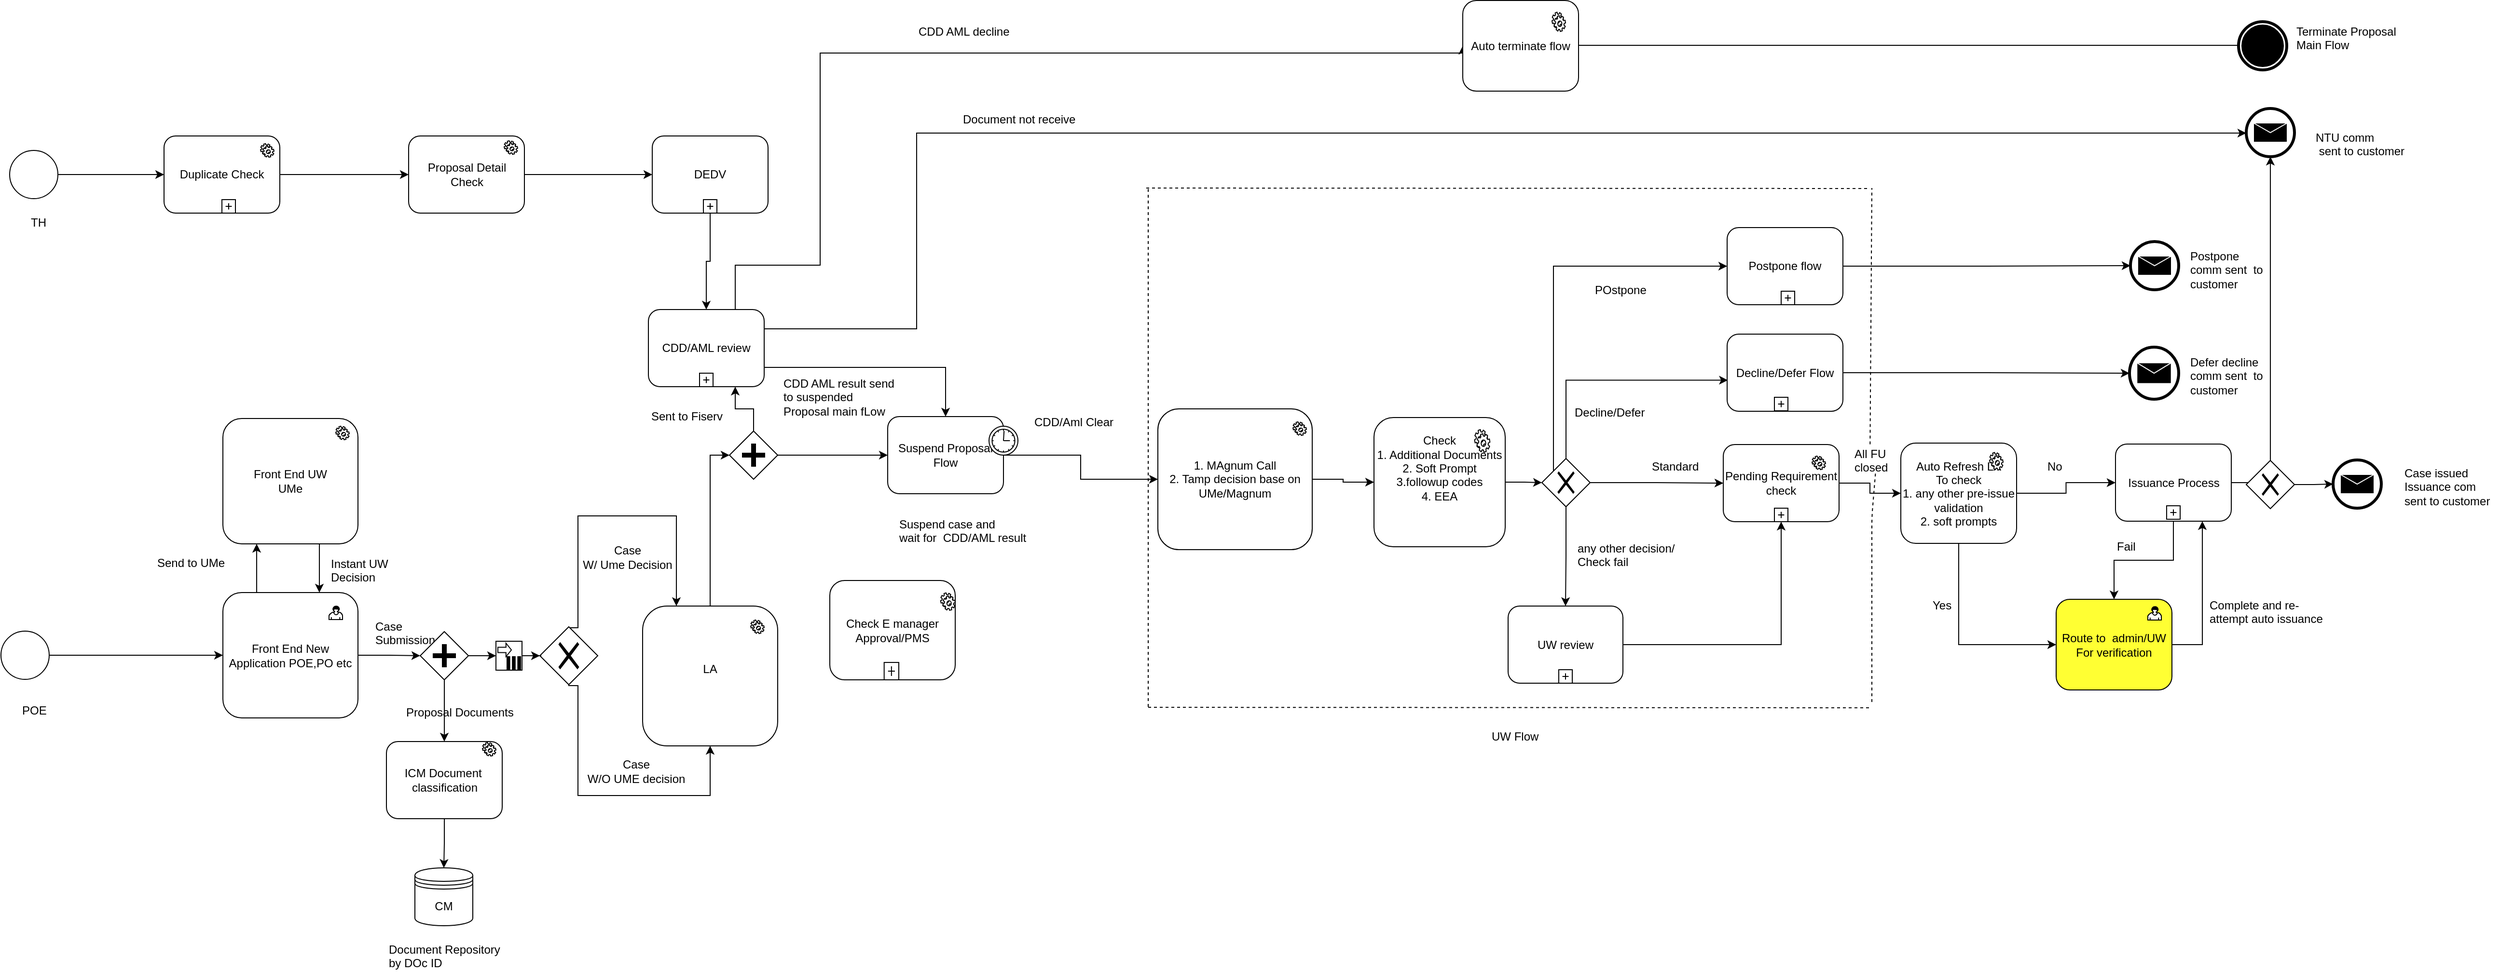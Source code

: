<mxfile version="10.6.9" type="github"><diagram id="IHptahXL6QKhONffFYz5" name="Main Flow"><mxGraphModel dx="1888" dy="1673" grid="1" gridSize="10" guides="1" tooltips="1" connect="1" arrows="1" fold="1" page="1" pageScale="1" pageWidth="1100" pageHeight="850" math="0" shadow="0"><root><mxCell id="0"/><mxCell id="1" parent="0"/><mxCell id="NHOJpFva5WQIHeelJ1op-113" value="" style="edgeStyle=orthogonalEdgeStyle;rounded=0;orthogonalLoop=1;jettySize=auto;html=1;exitX=0.25;exitY=0;exitDx=0;exitDy=0;entryX=0.25;entryY=1;entryDx=0;entryDy=0;" parent="1" source="NHOJpFva5WQIHeelJ1op-4" target="NHOJpFva5WQIHeelJ1op-111" edge="1"><mxGeometry relative="1" as="geometry"/></mxCell><mxCell id="NHOJpFva5WQIHeelJ1op-115" style="edgeStyle=orthogonalEdgeStyle;rounded=0;orthogonalLoop=1;jettySize=auto;html=1;entryX=0;entryY=0.5;entryDx=0;entryDy=0;" parent="1" source="NHOJpFva5WQIHeelJ1op-4" target="NHOJpFva5WQIHeelJ1op-17" edge="1"><mxGeometry relative="1" as="geometry"/></mxCell><mxCell id="NHOJpFva5WQIHeelJ1op-4" value="Front End New Application POE,PO etc" style="html=1;whiteSpace=wrap;rounded=1;" parent="1" vertex="1"><mxGeometry x="361" y="579.5" width="140" height="130" as="geometry"/></mxCell><mxCell id="NHOJpFva5WQIHeelJ1op-5" value="" style="html=1;shape=mxgraph.bpmn.user_task;outlineConnect=0;" parent="NHOJpFva5WQIHeelJ1op-4" vertex="1"><mxGeometry width="14" height="14" relative="1" as="geometry"><mxPoint x="110" y="14" as="offset"/></mxGeometry></mxCell><mxCell id="NHOJpFva5WQIHeelJ1op-114" value="" style="edgeStyle=orthogonalEdgeStyle;rounded=0;orthogonalLoop=1;jettySize=auto;html=1;" parent="1" source="NHOJpFva5WQIHeelJ1op-111" target="NHOJpFva5WQIHeelJ1op-4" edge="1"><mxGeometry relative="1" as="geometry"><Array as="points"><mxPoint x="461" y="561"/><mxPoint x="461" y="561"/></Array></mxGeometry></mxCell><mxCell id="NHOJpFva5WQIHeelJ1op-111" value="Front End UW&lt;br&gt;UMe&lt;br&gt;" style="html=1;whiteSpace=wrap;rounded=1;" parent="1" vertex="1"><mxGeometry x="361" y="399" width="140" height="130" as="geometry"/></mxCell><mxCell id="NHOJpFva5WQIHeelJ1op-8" value="Case &lt;br&gt;Submission" style="text;html=1;resizable=0;points=[];autosize=1;align=left;verticalAlign=top;spacingTop=-4;" parent="1" vertex="1"><mxGeometry x="517" y="605" width="80" height="30" as="geometry"/></mxCell><mxCell id="NHOJpFva5WQIHeelJ1op-9" style="edgeStyle=orthogonalEdgeStyle;rounded=0;orthogonalLoop=1;jettySize=auto;html=1;entryX=0.25;entryY=0;entryDx=0;entryDy=0;exitX=0.5;exitY=0;exitDx=0;exitDy=0;" parent="1" source="NHOJpFva5WQIHeelJ1op-13" target="NHOJpFva5WQIHeelJ1op-15" edge="1"><mxGeometry relative="1" as="geometry"><Array as="points"><mxPoint x="720" y="616"/><mxPoint x="729" y="616"/><mxPoint x="729" y="500"/><mxPoint x="831" y="500"/></Array></mxGeometry></mxCell><mxCell id="NHOJpFva5WQIHeelJ1op-10" value="Case&lt;br&gt;W/ Ume Decision" style="text;html=1;resizable=0;points=[];align=center;verticalAlign=middle;labelBackgroundColor=#ffffff;" parent="NHOJpFva5WQIHeelJ1op-9" vertex="1" connectable="0"><mxGeometry x="-0.535" y="-32" relative="1" as="geometry"><mxPoint x="19" y="-9" as="offset"/></mxGeometry></mxCell><mxCell id="NHOJpFva5WQIHeelJ1op-11" style="edgeStyle=orthogonalEdgeStyle;rounded=0;orthogonalLoop=1;jettySize=auto;html=1;entryX=0.5;entryY=1;entryDx=0;entryDy=0;exitX=0.5;exitY=1;exitDx=0;exitDy=0;" parent="1" source="NHOJpFva5WQIHeelJ1op-13" target="NHOJpFva5WQIHeelJ1op-15" edge="1"><mxGeometry relative="1" as="geometry"><mxPoint x="712" y="559" as="sourcePoint"/><mxPoint x="907" y="559" as="targetPoint"/><Array as="points"><mxPoint x="729" y="676"/><mxPoint x="729" y="790"/><mxPoint x="866" y="790"/></Array></mxGeometry></mxCell><mxCell id="NHOJpFva5WQIHeelJ1op-12" value="Case&lt;br&gt;W/O UME decision" style="text;html=1;resizable=0;points=[];align=center;verticalAlign=middle;labelBackgroundColor=#ffffff;" parent="NHOJpFva5WQIHeelJ1op-11" vertex="1" connectable="0"><mxGeometry x="-0.114" y="-2" relative="1" as="geometry"><mxPoint x="46" y="-27" as="offset"/></mxGeometry></mxCell><mxCell id="NHOJpFva5WQIHeelJ1op-13" value="" style="shape=mxgraph.bpmn.shape;html=1;verticalLabelPosition=bottom;labelBackgroundColor=#ffffff;verticalAlign=top;align=center;perimeter=rhombusPerimeter;background=gateway;outlineConnect=0;outline=none;symbol=exclusiveGw;" parent="1" vertex="1"><mxGeometry x="689.5" y="615" width="60" height="60" as="geometry"/></mxCell><mxCell id="RqljfPs8DlEe0dRQT4NO-5" value="" style="edgeStyle=orthogonalEdgeStyle;rounded=0;orthogonalLoop=1;jettySize=auto;html=1;entryX=0.75;entryY=1;entryDx=0;entryDy=0;exitX=0.5;exitY=0;exitDx=0;exitDy=0;" edge="1" parent="1" source="MhrLDkCSn7CL71wStfDl-1" target="NHOJpFva5WQIHeelJ1op-44"><mxGeometry relative="1" as="geometry"><mxPoint x="866" y="399" as="targetPoint"/></mxGeometry></mxCell><mxCell id="MhrLDkCSn7CL71wStfDl-2" style="edgeStyle=orthogonalEdgeStyle;rounded=0;orthogonalLoop=1;jettySize=auto;html=1;exitX=0.5;exitY=0;exitDx=0;exitDy=0;entryX=0;entryY=0.5;entryDx=0;entryDy=0;" edge="1" parent="1" source="NHOJpFva5WQIHeelJ1op-15" target="MhrLDkCSn7CL71wStfDl-1"><mxGeometry relative="1" as="geometry"><mxPoint x="940" y="470" as="targetPoint"/></mxGeometry></mxCell><mxCell id="NHOJpFva5WQIHeelJ1op-15" value="LA&lt;br&gt;&lt;br&gt;" style="shape=ext;rounded=1;html=1;whiteSpace=wrap;arcSize=18;" parent="1" vertex="1"><mxGeometry x="796" y="593.5" width="140" height="145" as="geometry"/></mxCell><mxCell id="NHOJpFva5WQIHeelJ1op-16" style="edgeStyle=orthogonalEdgeStyle;rounded=0;orthogonalLoop=1;jettySize=auto;html=1;" parent="1" source="NHOJpFva5WQIHeelJ1op-17" target="NHOJpFva5WQIHeelJ1op-51" edge="1"><mxGeometry relative="1" as="geometry"><mxPoint x="590.5" y="730" as="targetPoint"/></mxGeometry></mxCell><mxCell id="NHOJpFva5WQIHeelJ1op-17" value="" style="shape=mxgraph.bpmn.shape;html=1;verticalLabelPosition=bottom;labelBackgroundColor=#ffffff;verticalAlign=top;align=center;perimeter=rhombusPerimeter;background=gateway;outlineConnect=0;outline=none;symbol=parallelGw;" parent="1" vertex="1"><mxGeometry x="565.5" y="620" width="50" height="50" as="geometry"/></mxCell><mxCell id="NHOJpFva5WQIHeelJ1op-19" value="" style="edgeStyle=orthogonalEdgeStyle;rounded=0;orthogonalLoop=1;jettySize=auto;html=1;exitX=0.5;exitY=1;exitDx=0;exitDy=0;" parent="1" source="NHOJpFva5WQIHeelJ1op-51" target="NHOJpFva5WQIHeelJ1op-20" edge="1"><mxGeometry relative="1" as="geometry"><mxPoint x="591" y="780" as="sourcePoint"/></mxGeometry></mxCell><mxCell id="NHOJpFva5WQIHeelJ1op-20" value="CM" style="shape=datastore;whiteSpace=wrap;html=1;" parent="1" vertex="1"><mxGeometry x="560" y="865" width="60" height="60" as="geometry"/></mxCell><mxCell id="NHOJpFva5WQIHeelJ1op-21" value="Document Repository &lt;br&gt;by DOc ID" style="text;html=1;resizable=0;points=[];autosize=1;align=left;verticalAlign=top;spacingTop=-4;" parent="1" vertex="1"><mxGeometry x="531" y="940" width="130" height="30" as="geometry"/></mxCell><mxCell id="NHOJpFva5WQIHeelJ1op-22" value="Proposal Documents" style="text;html=1;resizable=0;points=[];autosize=1;align=left;verticalAlign=top;spacingTop=-4;" parent="1" vertex="1"><mxGeometry x="549" y="694" width="130" height="20" as="geometry"/></mxCell><mxCell id="NHOJpFva5WQIHeelJ1op-133" value="" style="edgeStyle=orthogonalEdgeStyle;rounded=0;orthogonalLoop=1;jettySize=auto;html=1;entryX=0;entryY=0.5;entryDx=0;entryDy=0;" parent="1" source="NHOJpFva5WQIHeelJ1op-24" target="NHOJpFva5WQIHeelJ1op-13" edge="1"><mxGeometry relative="1" as="geometry"><mxPoint x="657.5" y="550" as="targetPoint"/></mxGeometry></mxCell><mxCell id="NHOJpFva5WQIHeelJ1op-24" value="" style="shape=note;whiteSpace=wrap;size=0;html=1;" parent="1" vertex="1"><mxGeometry x="644" y="630" width="27" height="30" as="geometry"/></mxCell><mxCell id="NHOJpFva5WQIHeelJ1op-25" value="" style="html=1;shape=singleArrow;arrowWidth=0.4;arrowSize=0.4;outlineConnect=0;" parent="NHOJpFva5WQIHeelJ1op-24" vertex="1"><mxGeometry width="14" height="14" relative="1" as="geometry"><mxPoint x="2" y="2" as="offset"/></mxGeometry></mxCell><mxCell id="NHOJpFva5WQIHeelJ1op-26" value="" style="html=1;whiteSpace=wrap;shape=parallelMarker;outlineConnect=0;" parent="NHOJpFva5WQIHeelJ1op-24" vertex="1"><mxGeometry x="0.5" y="1" width="14" height="14" relative="1" as="geometry"><mxPoint x="-2" y="-14" as="offset"/></mxGeometry></mxCell><mxCell id="NHOJpFva5WQIHeelJ1op-27" style="edgeStyle=orthogonalEdgeStyle;rounded=0;orthogonalLoop=1;jettySize=auto;html=1;" parent="1" source="NHOJpFva5WQIHeelJ1op-17" target="NHOJpFva5WQIHeelJ1op-24" edge="1"><mxGeometry relative="1" as="geometry"><mxPoint x="677" y="650" as="targetPoint"/><mxPoint x="615.5" y="650" as="sourcePoint"/></mxGeometry></mxCell><mxCell id="NHOJpFva5WQIHeelJ1op-29" style="edgeStyle=orthogonalEdgeStyle;rounded=0;orthogonalLoop=1;jettySize=auto;html=1;entryX=0.5;entryY=1;entryDx=0;entryDy=0;" parent="1" source="NHOJpFva5WQIHeelJ1op-30" target="NHOJpFva5WQIHeelJ1op-36" edge="1"><mxGeometry relative="1" as="geometry"/></mxCell><mxCell id="NHOJpFva5WQIHeelJ1op-30" value="UW review" style="html=1;whiteSpace=wrap;rounded=1;" parent="1" vertex="1"><mxGeometry x="1693" y="593.5" width="119" height="80" as="geometry"/></mxCell><mxCell id="NHOJpFva5WQIHeelJ1op-31" value="" style="html=1;shape=plus;outlineConnect=0;" parent="NHOJpFva5WQIHeelJ1op-30" vertex="1"><mxGeometry x="0.5" y="1" width="14" height="14" relative="1" as="geometry"><mxPoint x="-7" y="-14" as="offset"/></mxGeometry></mxCell><mxCell id="NHOJpFva5WQIHeelJ1op-32" value="any other decision/&lt;br&gt;Check fail&lt;br&gt;" style="text;html=1;resizable=0;points=[];autosize=1;align=left;verticalAlign=top;spacingTop=-4;" parent="1" vertex="1"><mxGeometry x="1763" y="524" width="120" height="30" as="geometry"/></mxCell><mxCell id="NHOJpFva5WQIHeelJ1op-33" style="edgeStyle=orthogonalEdgeStyle;rounded=0;orthogonalLoop=1;jettySize=auto;html=1;entryX=0;entryY=0.5;entryDx=0;entryDy=0;" parent="1" source="NHOJpFva5WQIHeelJ1op-39" target="NHOJpFva5WQIHeelJ1op-35" edge="1"><mxGeometry relative="1" as="geometry"><mxPoint x="1469.294" y="434.912" as="sourcePoint"/><mxPoint x="1738" y="402.5" as="targetPoint"/></mxGeometry></mxCell><mxCell id="NHOJpFva5WQIHeelJ1op-34" value="" style="edgeStyle=orthogonalEdgeStyle;rounded=0;orthogonalLoop=1;jettySize=auto;html=1;" parent="1" source="h1dPd5IV32f3rezCQUqP-12" target="NHOJpFva5WQIHeelJ1op-58" edge="1"><mxGeometry relative="1" as="geometry"/></mxCell><mxCell id="NHOJpFva5WQIHeelJ1op-35" value="Pending Requirement check" style="html=1;whiteSpace=wrap;rounded=1;" parent="1" vertex="1"><mxGeometry x="1916" y="426" width="120" height="80" as="geometry"/></mxCell><UserObject label="" link="data:page/id,wPY77Fyx2plw209U1Vp8" id="NHOJpFva5WQIHeelJ1op-36"><mxCell style="html=1;shape=plus;outlineConnect=0;" parent="NHOJpFva5WQIHeelJ1op-35" vertex="1"><mxGeometry x="0.5" y="1" width="14" height="14" relative="1" as="geometry"><mxPoint x="-7" y="-14" as="offset"/></mxGeometry></mxCell></UserObject><mxCell id="NHOJpFva5WQIHeelJ1op-37" value="" style="shape=mxgraph.bpmn.service_task;html=1;outlineConnect=0;" parent="NHOJpFva5WQIHeelJ1op-35" vertex="1"><mxGeometry x="92" y="12" width="14" height="14" as="geometry"/></mxCell><mxCell id="NHOJpFva5WQIHeelJ1op-38" value="Standard" style="text;html=1;resizable=0;points=[];autosize=1;align=left;verticalAlign=top;spacingTop=-4;" parent="1" vertex="1"><mxGeometry x="1840" y="439" width="60" height="20" as="geometry"/></mxCell><mxCell id="dhPWScQM4CZfqgmKzu0_-31" value="" style="edgeStyle=orthogonalEdgeStyle;rounded=0;orthogonalLoop=1;jettySize=auto;html=1;entryX=0.006;entryY=0.597;entryDx=0;entryDy=0;entryPerimeter=0;exitX=0.5;exitY=0;exitDx=0;exitDy=0;" parent="1" source="NHOJpFva5WQIHeelJ1op-39" target="dhPWScQM4CZfqgmKzu0_-36" edge="1"><mxGeometry relative="1" as="geometry"><mxPoint x="1753" y="360.5" as="targetPoint"/></mxGeometry></mxCell><mxCell id="dhPWScQM4CZfqgmKzu0_-40" style="edgeStyle=orthogonalEdgeStyle;rounded=0;orthogonalLoop=1;jettySize=auto;html=1;entryX=0;entryY=0.5;entryDx=0;entryDy=0;" parent="1" source="NHOJpFva5WQIHeelJ1op-39" target="dhPWScQM4CZfqgmKzu0_-38" edge="1"><mxGeometry relative="1" as="geometry"><Array as="points"><mxPoint x="1740" y="241"/></Array></mxGeometry></mxCell><mxCell id="h1dPd5IV32f3rezCQUqP-23" style="edgeStyle=orthogonalEdgeStyle;rounded=0;orthogonalLoop=1;jettySize=auto;html=1;entryX=0.5;entryY=0;entryDx=0;entryDy=0;" edge="1" parent="1" source="NHOJpFva5WQIHeelJ1op-39" target="NHOJpFva5WQIHeelJ1op-30"><mxGeometry relative="1" as="geometry"/></mxCell><mxCell id="NHOJpFva5WQIHeelJ1op-39" value="" style="shape=mxgraph.bpmn.shape;html=1;verticalLabelPosition=bottom;labelBackgroundColor=#ffffff;verticalAlign=top;align=center;perimeter=rhombusPerimeter;background=gateway;outlineConnect=0;outline=none;symbol=exclusiveGw;" parent="1" vertex="1"><mxGeometry x="1728" y="440.5" width="50" height="50" as="geometry"/></mxCell><mxCell id="NHOJpFva5WQIHeelJ1op-41" style="edgeStyle=orthogonalEdgeStyle;rounded=0;orthogonalLoop=1;jettySize=auto;html=1;entryX=0;entryY=0.5;entryDx=0;entryDy=0;" parent="1" source="dhPWScQM4CZfqgmKzu0_-42" target="NHOJpFva5WQIHeelJ1op-39" edge="1"><mxGeometry relative="1" as="geometry"/></mxCell><mxCell id="NHOJpFva5WQIHeelJ1op-42" value="" style="edgeStyle=orthogonalEdgeStyle;rounded=0;orthogonalLoop=1;jettySize=auto;html=1;exitX=1;exitY=0.25;exitDx=0;exitDy=0;" parent="1" source="NHOJpFva5WQIHeelJ1op-44" target="NHOJpFva5WQIHeelJ1op-66" edge="1"><mxGeometry relative="1" as="geometry"><Array as="points"><mxPoint x="1080" y="306"/><mxPoint x="1080" y="103"/></Array><mxPoint x="1190" y="440" as="sourcePoint"/></mxGeometry></mxCell><mxCell id="dhPWScQM4CZfqgmKzu0_-26" value="" style="edgeStyle=orthogonalEdgeStyle;rounded=0;orthogonalLoop=1;jettySize=auto;html=1;exitX=1;exitY=0.75;exitDx=0;exitDy=0;" parent="1" source="NHOJpFva5WQIHeelJ1op-44" target="dhPWScQM4CZfqgmKzu0_-3" edge="1"><mxGeometry relative="1" as="geometry"><mxPoint x="1006" y="326" as="targetPoint"/></mxGeometry></mxCell><mxCell id="mTQMjLWCqfEMPLntrLw3-3" style="edgeStyle=orthogonalEdgeStyle;rounded=0;orthogonalLoop=1;jettySize=auto;html=1;entryX=0;entryY=0.5;entryDx=0;entryDy=0;exitX=0.75;exitY=0;exitDx=0;exitDy=0;" edge="1" parent="1" source="NHOJpFva5WQIHeelJ1op-44" target="mTQMjLWCqfEMPLntrLw3-1"><mxGeometry relative="1" as="geometry"><Array as="points"><mxPoint x="892" y="240"/><mxPoint x="980" y="240"/><mxPoint x="980" y="20"/><mxPoint x="1646" y="20"/></Array></mxGeometry></mxCell><mxCell id="NHOJpFva5WQIHeelJ1op-44" value="CDD/AML review" style="html=1;whiteSpace=wrap;rounded=1;" parent="1" vertex="1"><mxGeometry x="802" y="286" width="120" height="80" as="geometry"/></mxCell><UserObject label="" link="data:page/id,pO6Wz3neo9lrr_YOAFRY" id="NHOJpFva5WQIHeelJ1op-45"><mxCell style="html=1;shape=plus;outlineConnect=0;" parent="NHOJpFva5WQIHeelJ1op-44" vertex="1"><mxGeometry x="0.5" y="1" width="14" height="14" relative="1" as="geometry"><mxPoint x="-7" y="-14" as="offset"/></mxGeometry></mxCell></UserObject><mxCell id="NHOJpFva5WQIHeelJ1op-46" style="edgeStyle=orthogonalEdgeStyle;rounded=0;orthogonalLoop=1;jettySize=auto;html=1;" parent="1" source="NHOJpFva5WQIHeelJ1op-47" target="NHOJpFva5WQIHeelJ1op-4" edge="1"><mxGeometry relative="1" as="geometry"/></mxCell><mxCell id="NHOJpFva5WQIHeelJ1op-47" value="" style="shape=mxgraph.bpmn.shape;html=1;verticalLabelPosition=bottom;labelBackgroundColor=#ffffff;verticalAlign=top;align=center;perimeter=ellipsePerimeter;outlineConnect=0;outline=standard;symbol=general;" parent="1" vertex="1"><mxGeometry x="131" y="619.5" width="50" height="50" as="geometry"/></mxCell><mxCell id="NHOJpFva5WQIHeelJ1op-48" value="1. MAgnum Call&lt;br&gt;2. Tamp decision base on UMe/Magnum&lt;br&gt;" style="shape=ext;rounded=1;html=1;whiteSpace=wrap;" parent="1" vertex="1"><mxGeometry x="1330" y="389" width="160" height="146" as="geometry"/></mxCell><mxCell id="NHOJpFva5WQIHeelJ1op-50" value="" style="shape=mxgraph.bpmn.service_task;html=1;outlineConnect=0;" parent="1" vertex="1"><mxGeometry x="1470" y="402.5" width="14" height="14" as="geometry"/></mxCell><mxCell id="NHOJpFva5WQIHeelJ1op-51" value="&lt;span&gt;ICM Document&amp;nbsp;&lt;/span&gt;&lt;br&gt;&lt;span&gt;classification&lt;/span&gt;" style="shape=ext;rounded=1;html=1;whiteSpace=wrap;" parent="1" vertex="1"><mxGeometry x="530.5" y="734" width="120" height="80" as="geometry"/></mxCell><mxCell id="NHOJpFva5WQIHeelJ1op-53" value="" style="shape=mxgraph.bpmn.service_task;html=1;outlineConnect=0;" parent="1" vertex="1"><mxGeometry x="478" y="407" width="14" height="14" as="geometry"/></mxCell><mxCell id="NHOJpFva5WQIHeelJ1op-54" value="" style="shape=mxgraph.bpmn.service_task;html=1;outlineConnect=0;" parent="1" vertex="1"><mxGeometry x="630" y="735" width="14" height="14" as="geometry"/></mxCell><mxCell id="NHOJpFva5WQIHeelJ1op-57" style="edgeStyle=orthogonalEdgeStyle;rounded=0;orthogonalLoop=1;jettySize=auto;html=1;entryX=0;entryY=0.5;entryDx=0;entryDy=0;" parent="1" source="NHOJpFva5WQIHeelJ1op-58" target="NHOJpFva5WQIHeelJ1op-63" edge="1"><mxGeometry relative="1" as="geometry"/></mxCell><mxCell id="h1dPd5IV32f3rezCQUqP-2" value="" style="edgeStyle=orthogonalEdgeStyle;rounded=0;orthogonalLoop=1;jettySize=auto;html=1;entryX=0.5;entryY=0;entryDx=0;entryDy=0;" edge="1" parent="1" source="NHOJpFva5WQIHeelJ1op-58" target="h1dPd5IV32f3rezCQUqP-1"><mxGeometry relative="1" as="geometry"><mxPoint x="2338.333" y="585.5" as="targetPoint"/></mxGeometry></mxCell><mxCell id="NHOJpFva5WQIHeelJ1op-58" value="Issuance Process" style="shape=ext;rounded=1;html=1;whiteSpace=wrap;" parent="1" vertex="1"><mxGeometry x="2322.5" y="425.5" width="120" height="80" as="geometry"/></mxCell><mxCell id="h1dPd5IV32f3rezCQUqP-25" value="" style="edgeStyle=orthogonalEdgeStyle;rounded=0;orthogonalLoop=1;jettySize=auto;html=1;entryX=0.75;entryY=1;entryDx=0;entryDy=0;exitX=1;exitY=0.5;exitDx=0;exitDy=0;" edge="1" parent="1" source="h1dPd5IV32f3rezCQUqP-1" target="NHOJpFva5WQIHeelJ1op-58"><mxGeometry relative="1" as="geometry"><mxPoint x="2420" y="500" as="targetPoint"/></mxGeometry></mxCell><mxCell id="h1dPd5IV32f3rezCQUqP-1" value="Route to&amp;nbsp; admin/UW&lt;br&gt;For verification&lt;br&gt;" style="shape=ext;rounded=1;html=1;whiteSpace=wrap;fillColor=#FFFF33;" vertex="1" parent="1"><mxGeometry x="2261" y="586.5" width="120" height="94" as="geometry"/></mxCell><mxCell id="NHOJpFva5WQIHeelJ1op-59" value="" style="shape=plus;html=1;outlineConnect=0;" parent="1" vertex="1"><mxGeometry x="2375.5" y="489.5" width="14" height="14" as="geometry"/></mxCell><mxCell id="NHOJpFva5WQIHeelJ1op-60" value="Case issued&lt;br&gt;Issuance com &lt;br&gt;sent to customer&lt;br&gt;" style="text;html=1;resizable=0;points=[];autosize=1;align=left;verticalAlign=top;spacingTop=-4;" parent="1" vertex="1"><mxGeometry x="2620" y="445.5" width="100" height="40" as="geometry"/></mxCell><mxCell id="NHOJpFva5WQIHeelJ1op-61" value="" style="edgeStyle=orthogonalEdgeStyle;rounded=0;orthogonalLoop=1;jettySize=auto;html=1;" parent="1" source="NHOJpFva5WQIHeelJ1op-63" target="NHOJpFva5WQIHeelJ1op-65" edge="1"><mxGeometry relative="1" as="geometry"><mxPoint x="2546" y="463.5" as="targetPoint"/></mxGeometry></mxCell><mxCell id="NHOJpFva5WQIHeelJ1op-62" value="" style="edgeStyle=orthogonalEdgeStyle;rounded=0;orthogonalLoop=1;jettySize=auto;html=1;exitX=0.5;exitY=0;exitDx=0;exitDy=0;" parent="1" source="NHOJpFva5WQIHeelJ1op-63" target="NHOJpFva5WQIHeelJ1op-66" edge="1"><mxGeometry relative="1" as="geometry"><mxPoint x="2403" y="297" as="targetPoint"/></mxGeometry></mxCell><mxCell id="NHOJpFva5WQIHeelJ1op-63" value="" style="shape=mxgraph.bpmn.shape;html=1;verticalLabelPosition=bottom;labelBackgroundColor=#ffffff;verticalAlign=top;align=center;perimeter=rhombusPerimeter;background=gateway;outlineConnect=0;outline=none;symbol=exclusiveGw;" parent="1" vertex="1"><mxGeometry x="2458" y="442.5" width="50" height="50" as="geometry"/></mxCell><mxCell id="NHOJpFva5WQIHeelJ1op-65" value="" style="shape=mxgraph.bpmn.shape;html=1;verticalLabelPosition=bottom;labelBackgroundColor=#ffffff;verticalAlign=top;align=center;perimeter=ellipsePerimeter;outlineConnect=0;outline=end;symbol=message;" parent="1" vertex="1"><mxGeometry x="2548" y="442" width="50" height="50" as="geometry"/></mxCell><mxCell id="NHOJpFva5WQIHeelJ1op-66" value="" style="shape=mxgraph.bpmn.shape;html=1;verticalLabelPosition=bottom;labelBackgroundColor=#ffffff;verticalAlign=top;align=center;perimeter=ellipsePerimeter;outlineConnect=0;outline=end;symbol=message;" parent="1" vertex="1"><mxGeometry x="2458" y="77.5" width="50" height="50" as="geometry"/></mxCell><mxCell id="NHOJpFva5WQIHeelJ1op-67" value="NTU comm&lt;br&gt;&amp;nbsp;sent to customer" style="text;html=1;resizable=0;points=[];autosize=1;align=left;verticalAlign=top;spacingTop=-4;" parent="1" vertex="1"><mxGeometry x="2528" y="97.5" width="110" height="30" as="geometry"/></mxCell><mxCell id="NHOJpFva5WQIHeelJ1op-70" value="" style="endArrow=none;dashed=1;html=1;" parent="1" edge="1"><mxGeometry width="50" height="50" relative="1" as="geometry"><mxPoint x="1320" y="698.5" as="sourcePoint"/><mxPoint x="2070" y="699" as="targetPoint"/><Array as="points"/></mxGeometry></mxCell><mxCell id="NHOJpFva5WQIHeelJ1op-71" value="" style="endArrow=none;dashed=1;html=1;" parent="1" edge="1"><mxGeometry width="50" height="50" relative="1" as="geometry"><mxPoint x="1320" y="698" as="sourcePoint"/><mxPoint x="1320" y="160" as="targetPoint"/><Array as="points"><mxPoint x="1320" y="507"/></Array></mxGeometry></mxCell><mxCell id="NHOJpFva5WQIHeelJ1op-72" value="" style="endArrow=none;dashed=1;html=1;exitX=0.363;exitY=0.007;exitDx=0;exitDy=0;exitPerimeter=0;" parent="1" edge="1" source="LnUHa2DSKI_b-jDbzXN0-1"><mxGeometry width="50" height="50" relative="1" as="geometry"><mxPoint x="2070" y="693" as="sourcePoint"/><mxPoint x="2070" y="160" as="targetPoint"/><Array as="points"/></mxGeometry></mxCell><mxCell id="NHOJpFva5WQIHeelJ1op-73" value="" style="endArrow=none;dashed=1;html=1;" parent="1" edge="1"><mxGeometry width="50" height="50" relative="1" as="geometry"><mxPoint x="1318" y="160" as="sourcePoint"/><mxPoint x="2068" y="160.5" as="targetPoint"/><Array as="points"/></mxGeometry></mxCell><mxCell id="NHOJpFva5WQIHeelJ1op-74" value="UW Flow" style="text;html=1;resizable=0;points=[];autosize=1;align=left;verticalAlign=top;spacingTop=-4;" parent="1" vertex="1"><mxGeometry x="1674" y="718.5" width="60" height="20" as="geometry"/></mxCell><mxCell id="NHOJpFva5WQIHeelJ1op-75" value="" style="edgeStyle=orthogonalEdgeStyle;rounded=0;orthogonalLoop=1;jettySize=auto;html=1;entryX=0;entryY=0.5;entryDx=0;entryDy=0;" parent="1" source="NHOJpFva5WQIHeelJ1op-76" target="NHOJpFva5WQIHeelJ1op-81" edge="1"><mxGeometry relative="1" as="geometry"><mxPoint x="270" y="146" as="targetPoint"/></mxGeometry></mxCell><mxCell id="NHOJpFva5WQIHeelJ1op-76" value="" style="shape=mxgraph.bpmn.shape;html=1;verticalLabelPosition=bottom;labelBackgroundColor=#ffffff;verticalAlign=top;align=center;perimeter=ellipsePerimeter;outlineConnect=0;outline=standard;symbol=general;" parent="1" vertex="1"><mxGeometry x="140" y="121" width="50" height="50" as="geometry"/></mxCell><mxCell id="NHOJpFva5WQIHeelJ1op-146" style="edgeStyle=orthogonalEdgeStyle;rounded=0;orthogonalLoop=1;jettySize=auto;html=1;entryX=0.5;entryY=0;entryDx=0;entryDy=0;" parent="1" source="NHOJpFva5WQIHeelJ1op-78" target="NHOJpFva5WQIHeelJ1op-44" edge="1"><mxGeometry relative="1" as="geometry"/></mxCell><mxCell id="NHOJpFva5WQIHeelJ1op-78" value="DEDV" style="html=1;whiteSpace=wrap;rounded=1;" parent="1" vertex="1"><mxGeometry x="806" y="106" width="120" height="80" as="geometry"/></mxCell><mxCell id="NHOJpFva5WQIHeelJ1op-79" value="" style="html=1;shape=plus;outlineConnect=0;" parent="NHOJpFva5WQIHeelJ1op-78" vertex="1"><mxGeometry x="0.5" y="1" width="14" height="14" relative="1" as="geometry"><mxPoint x="-7" y="-14" as="offset"/></mxGeometry></mxCell><mxCell id="NHOJpFva5WQIHeelJ1op-80" value="" style="edgeStyle=orthogonalEdgeStyle;rounded=0;orthogonalLoop=1;jettySize=auto;html=1;" parent="1" source="NHOJpFva5WQIHeelJ1op-81" target="NHOJpFva5WQIHeelJ1op-84" edge="1"><mxGeometry relative="1" as="geometry"/></mxCell><mxCell id="NHOJpFva5WQIHeelJ1op-81" value="Duplicate Check" style="shape=ext;rounded=1;html=1;whiteSpace=wrap;" parent="1" vertex="1"><mxGeometry x="300" y="106" width="120" height="80" as="geometry"/></mxCell><mxCell id="NHOJpFva5WQIHeelJ1op-82" value="" style="shape=mxgraph.bpmn.service_task;html=1;outlineConnect=0;" parent="1" vertex="1"><mxGeometry x="400" y="114" width="14" height="14" as="geometry"/></mxCell><mxCell id="NHOJpFva5WQIHeelJ1op-83" value="" style="edgeStyle=orthogonalEdgeStyle;rounded=0;orthogonalLoop=1;jettySize=auto;html=1;" parent="1" source="NHOJpFva5WQIHeelJ1op-84" target="NHOJpFva5WQIHeelJ1op-78" edge="1"><mxGeometry relative="1" as="geometry"><mxPoint x="680" y="146" as="targetPoint"/></mxGeometry></mxCell><mxCell id="NHOJpFva5WQIHeelJ1op-84" value="Proposal Detail Check" style="shape=ext;rounded=1;html=1;whiteSpace=wrap;" parent="1" vertex="1"><mxGeometry x="553.5" y="106" width="120" height="80" as="geometry"/></mxCell><mxCell id="NHOJpFva5WQIHeelJ1op-85" value="" style="shape=mxgraph.bpmn.service_task;html=1;outlineConnect=0;" parent="1" vertex="1"><mxGeometry x="652.5" y="111" width="14" height="14" as="geometry"/></mxCell><mxCell id="NHOJpFva5WQIHeelJ1op-86" value="" style="shape=plus;html=1;outlineConnect=0;" parent="1" vertex="1"><mxGeometry x="360" y="172" width="14" height="14" as="geometry"/></mxCell><mxCell id="NHOJpFva5WQIHeelJ1op-98" value="&lt;span&gt;Instant UW &lt;br&gt;Decision&amp;nbsp;&lt;/span&gt;&lt;br&gt;&lt;br&gt;" style="text;html=1;resizable=0;points=[];autosize=1;align=left;verticalAlign=top;spacingTop=-4;" parent="1" vertex="1"><mxGeometry x="471" y="539.5" width="80" height="40" as="geometry"/></mxCell><mxCell id="NHOJpFva5WQIHeelJ1op-104" value="Send to UMe" style="text;html=1;resizable=0;points=[];autosize=1;align=left;verticalAlign=top;spacingTop=-4;" parent="1" vertex="1"><mxGeometry x="291" y="539" width="90" height="20" as="geometry"/></mxCell><mxCell id="NHOJpFva5WQIHeelJ1op-136" value="Sent to Fiserv" style="text;html=1;resizable=0;points=[];autosize=1;align=left;verticalAlign=top;spacingTop=-4;" parent="1" vertex="1"><mxGeometry x="803" y="386.5" width="90" height="20" as="geometry"/></mxCell><mxCell id="MN_-AjHYlF9jyp-aN8qr-17" style="edgeStyle=orthogonalEdgeStyle;rounded=0;orthogonalLoop=1;jettySize=auto;html=1;" edge="1" parent="1" source="dhPWScQM4CZfqgmKzu0_-3" target="NHOJpFva5WQIHeelJ1op-48"><mxGeometry relative="1" as="geometry"/></mxCell><mxCell id="dhPWScQM4CZfqgmKzu0_-3" value="Suspend Proposal Flow&lt;br&gt;" style="html=1;whiteSpace=wrap;rounded=1;" parent="1" vertex="1"><mxGeometry x="1050" y="397" width="120" height="80" as="geometry"/></mxCell><mxCell id="dhPWScQM4CZfqgmKzu0_-4" value="" style="shape=mxgraph.bpmn.timer_start;perimeter=ellipsePerimeter;html=1;labelPosition=right;labelBackgroundColor=#ffffff;align=left;outlineConnect=0;" parent="dhPWScQM4CZfqgmKzu0_-3" vertex="1"><mxGeometry x="1" width="30" height="30" relative="1" as="geometry"><mxPoint x="-15" y="10" as="offset"/></mxGeometry></mxCell><mxCell id="dhPWScQM4CZfqgmKzu0_-17" value="Suspend case and &lt;br&gt;wait for&amp;nbsp; CDD/AML result" style="text;html=1;resizable=0;points=[];autosize=1;align=left;verticalAlign=top;spacingTop=-4;" parent="1" vertex="1"><mxGeometry x="1060" y="499" width="150" height="30" as="geometry"/></mxCell><mxCell id="dhPWScQM4CZfqgmKzu0_-28" value="CDD AML result send &lt;br&gt;to suspended &lt;br&gt;Proposal main fLow" style="text;html=1;resizable=0;points=[];autosize=1;align=left;verticalAlign=top;spacingTop=-4;" parent="1" vertex="1"><mxGeometry x="940" y="352.5" width="130" height="40" as="geometry"/></mxCell><mxCell id="dhPWScQM4CZfqgmKzu0_-33" value="Decline/Defer&amp;nbsp;" style="text;html=1;resizable=0;points=[];autosize=1;align=left;verticalAlign=top;spacingTop=-4;" parent="1" vertex="1"><mxGeometry x="1760" y="382.5" width="90" height="20" as="geometry"/></mxCell><mxCell id="AckDIgZKMD4hsIojjRxg-13" value="" style="edgeStyle=orthogonalEdgeStyle;rounded=0;orthogonalLoop=1;jettySize=auto;html=1;entryX=0;entryY=0.5;entryDx=0;entryDy=0;" edge="1" parent="1" source="dhPWScQM4CZfqgmKzu0_-36" target="AckDIgZKMD4hsIojjRxg-7"><mxGeometry relative="1" as="geometry"><mxPoint x="2120" y="351.5" as="targetPoint"/></mxGeometry></mxCell><mxCell id="dhPWScQM4CZfqgmKzu0_-36" value="Decline/Defer Flow" style="shape=ext;rounded=1;html=1;whiteSpace=wrap;" parent="1" vertex="1"><mxGeometry x="1920" y="311.5" width="120" height="80" as="geometry"/></mxCell><mxCell id="AckDIgZKMD4hsIojjRxg-2" value="" style="edgeStyle=orthogonalEdgeStyle;rounded=0;orthogonalLoop=1;jettySize=auto;html=1;entryX=0;entryY=0.5;entryDx=0;entryDy=0;" edge="1" parent="1" source="dhPWScQM4CZfqgmKzu0_-38" target="AckDIgZKMD4hsIojjRxg-3"><mxGeometry relative="1" as="geometry"><mxPoint x="2120" y="241" as="targetPoint"/></mxGeometry></mxCell><mxCell id="dhPWScQM4CZfqgmKzu0_-38" value="Postpone flow" style="shape=ext;rounded=1;html=1;whiteSpace=wrap;" parent="1" vertex="1"><mxGeometry x="1920" y="201" width="120" height="80" as="geometry"/></mxCell><mxCell id="dhPWScQM4CZfqgmKzu0_-42" value="Check&lt;br&gt;1. Additional Documents&lt;br&gt;2. Soft Prompt&lt;br&gt;3.followup codes&lt;br&gt;4. EEA&lt;br&gt;&lt;br&gt;&lt;br&gt;" style="html=1;whiteSpace=wrap;rounded=1;" parent="1" vertex="1"><mxGeometry x="1554" y="398" width="136" height="134" as="geometry"/></mxCell><mxCell id="dhPWScQM4CZfqgmKzu0_-44" value="" style="shape=mxgraph.bpmn.service_task;html=1;outlineConnect=0;" parent="dhPWScQM4CZfqgmKzu0_-42" vertex="1"><mxGeometry x="104.267" y="12.563" width="15.867" height="23.45" as="geometry"/></mxCell><mxCell id="dhPWScQM4CZfqgmKzu0_-45" style="edgeStyle=orthogonalEdgeStyle;rounded=0;orthogonalLoop=1;jettySize=auto;html=1;entryX=0;entryY=0.5;entryDx=0;entryDy=0;" parent="1" source="NHOJpFva5WQIHeelJ1op-48" target="dhPWScQM4CZfqgmKzu0_-42" edge="1"><mxGeometry relative="1" as="geometry"><mxPoint x="1500" y="466" as="sourcePoint"/><mxPoint x="1728.571" y="466" as="targetPoint"/></mxGeometry></mxCell><UserObject label="" link="data:page/id,wPY77Fyx2plw209U1Vp8" id="dhPWScQM4CZfqgmKzu0_-47"><mxCell style="html=1;shape=plus;outlineConnect=0;" parent="1" vertex="1"><mxGeometry x="1969" y="377" width="14" height="14" as="geometry"><mxPoint x="-7" y="-14" as="offset"/></mxGeometry></mxCell></UserObject><UserObject label="" link="data:page/id,wPY77Fyx2plw209U1Vp8" id="dhPWScQM4CZfqgmKzu0_-48"><mxCell style="html=1;shape=plus;outlineConnect=0;" parent="1" vertex="1"><mxGeometry x="1976" y="267" width="14" height="14" as="geometry"><mxPoint x="-7" y="-14" as="offset"/></mxGeometry></mxCell></UserObject><mxCell id="dhPWScQM4CZfqgmKzu0_-49" value="POstpone" style="text;html=1;resizable=0;points=[];autosize=1;align=left;verticalAlign=top;spacingTop=-4;" parent="1" vertex="1"><mxGeometry x="1781" y="256" width="70" height="20" as="geometry"/></mxCell><mxCell id="AckDIgZKMD4hsIojjRxg-3" value="" style="shape=mxgraph.bpmn.shape;html=1;verticalLabelPosition=bottom;labelBackgroundColor=#ffffff;verticalAlign=top;align=center;perimeter=ellipsePerimeter;outlineConnect=0;outline=end;symbol=message;" vertex="1" parent="1"><mxGeometry x="2338" y="215.5" width="50" height="50" as="geometry"/></mxCell><mxCell id="AckDIgZKMD4hsIojjRxg-7" value="" style="shape=mxgraph.bpmn.shape;html=1;verticalLabelPosition=bottom;labelBackgroundColor=#ffffff;verticalAlign=top;align=center;perimeter=ellipsePerimeter;outlineConnect=0;outline=end;symbol=message;" vertex="1" parent="1"><mxGeometry x="2337" y="325" width="51" height="54" as="geometry"/></mxCell><mxCell id="AckDIgZKMD4hsIojjRxg-10" value="Defer decline &lt;br&gt;comm sent&amp;nbsp; to&lt;br&gt;customer" style="text;html=1;resizable=0;points=[];autosize=1;align=left;verticalAlign=top;spacingTop=-4;" vertex="1" parent="1"><mxGeometry x="2397.5" y="330.5" width="90" height="40" as="geometry"/></mxCell><mxCell id="AckDIgZKMD4hsIojjRxg-11" value="Postpone&amp;nbsp;&lt;br&gt;comm sent&amp;nbsp; to&lt;br&gt;customer" style="text;html=1;resizable=0;points=[];autosize=1;align=left;verticalAlign=top;spacingTop=-4;" vertex="1" parent="1"><mxGeometry x="2397.5" y="220.5" width="90" height="40" as="geometry"/></mxCell><mxCell id="h1dPd5IV32f3rezCQUqP-3" value="" style="shape=mxgraph.bpmn.user_task;html=1;outlineConnect=0;" vertex="1" parent="1"><mxGeometry x="2356" y="594" width="14" height="14" as="geometry"/></mxCell><mxCell id="h1dPd5IV32f3rezCQUqP-17" value="" style="edgeStyle=orthogonalEdgeStyle;rounded=0;orthogonalLoop=1;jettySize=auto;html=1;entryX=0;entryY=0.5;entryDx=0;entryDy=0;exitX=0.5;exitY=1;exitDx=0;exitDy=0;" edge="1" parent="1" source="h1dPd5IV32f3rezCQUqP-12" target="h1dPd5IV32f3rezCQUqP-1"><mxGeometry relative="1" as="geometry"><mxPoint x="2140.5" y="586" as="targetPoint"/></mxGeometry></mxCell><mxCell id="h1dPd5IV32f3rezCQUqP-12" value="Auto Refresh LA&lt;br&gt;To check &lt;br&gt;1. any other pre-issue validation&lt;br&gt;2. soft prompts&lt;br&gt;" style="html=1;whiteSpace=wrap;rounded=1;" vertex="1" parent="1"><mxGeometry x="2100" y="424.5" width="120" height="104" as="geometry"/></mxCell><mxCell id="h1dPd5IV32f3rezCQUqP-13" value="" style="shape=mxgraph.bpmn.service_task;html=1;outlineConnect=0;" vertex="1" parent="h1dPd5IV32f3rezCQUqP-12"><mxGeometry x="92" y="9.75" width="14" height="18.2" as="geometry"/></mxCell><mxCell id="h1dPd5IV32f3rezCQUqP-14" value="" style="edgeStyle=orthogonalEdgeStyle;rounded=0;orthogonalLoop=1;jettySize=auto;html=1;" edge="1" parent="1" source="NHOJpFva5WQIHeelJ1op-35" target="h1dPd5IV32f3rezCQUqP-12"><mxGeometry relative="1" as="geometry"><mxPoint x="2036.0" y="466" as="sourcePoint"/><mxPoint x="2190" y="466" as="targetPoint"/></mxGeometry></mxCell><mxCell id="h1dPd5IV32f3rezCQUqP-26" value="Complete and re-&lt;br&gt;attempt auto issuance" style="text;html=1;resizable=0;points=[];autosize=1;align=left;verticalAlign=top;spacingTop=-4;" vertex="1" parent="1"><mxGeometry x="2418" y="583" width="130" height="30" as="geometry"/></mxCell><mxCell id="RqljfPs8DlEe0dRQT4NO-1" value="TH" style="text;html=1;resizable=0;points=[];autosize=1;align=left;verticalAlign=top;spacingTop=-4;" vertex="1" parent="1"><mxGeometry x="160" y="186" width="30" height="20" as="geometry"/></mxCell><mxCell id="RqljfPs8DlEe0dRQT4NO-2" value="POE" style="text;html=1;resizable=0;points=[];autosize=1;align=left;verticalAlign=top;spacingTop=-4;" vertex="1" parent="1"><mxGeometry x="151" y="692" width="40" height="20" as="geometry"/></mxCell><mxCell id="K6fHYdQPsOe3N6f9JXw5-4" value="" style="edgeStyle=orthogonalEdgeStyle;rounded=0;orthogonalLoop=1;jettySize=auto;html=1;" edge="1" parent="1" source="MhrLDkCSn7CL71wStfDl-1" target="dhPWScQM4CZfqgmKzu0_-3"><mxGeometry relative="1" as="geometry"/></mxCell><mxCell id="MhrLDkCSn7CL71wStfDl-1" value="" style="shape=mxgraph.bpmn.shape;html=1;verticalLabelPosition=bottom;labelBackgroundColor=#ffffff;verticalAlign=top;align=center;perimeter=rhombusPerimeter;background=gateway;outlineConnect=0;outline=none;symbol=parallelGw;" vertex="1" parent="1"><mxGeometry x="886" y="412" width="50" height="50" as="geometry"/></mxCell><mxCell id="mTQMjLWCqfEMPLntrLw3-4" style="edgeStyle=orthogonalEdgeStyle;rounded=0;orthogonalLoop=1;jettySize=auto;html=1;entryX=0;entryY=0.5;entryDx=0;entryDy=0;" edge="1" parent="1" source="mTQMjLWCqfEMPLntrLw3-1"><mxGeometry relative="1" as="geometry"><mxPoint x="2458.588" y="12" as="targetPoint"/></mxGeometry></mxCell><mxCell id="mTQMjLWCqfEMPLntrLw3-1" value="Auto terminate flow&lt;br&gt;" style="shape=ext;rounded=1;html=1;whiteSpace=wrap;" vertex="1" parent="1"><mxGeometry x="1646" y="-34.5" width="120" height="94" as="geometry"/></mxCell><mxCell id="MN_-AjHYlF9jyp-aN8qr-2" value="CDD AML decline" style="text;html=1;resizable=0;points=[];autosize=1;align=left;verticalAlign=top;spacingTop=-4;" vertex="1" parent="1"><mxGeometry x="1080" y="-12.5" width="110" height="20" as="geometry"/></mxCell><mxCell id="MN_-AjHYlF9jyp-aN8qr-5" value="" style="shape=mxgraph.bpmn.service_task;html=1;outlineConnect=0;" vertex="1" parent="1"><mxGeometry x="1738.5" y="-22.312" width="14" height="19.95" as="geometry"/></mxCell><mxCell id="MN_-AjHYlF9jyp-aN8qr-6" value="" style="shape=mxgraph.bpmn.shape;html=1;verticalLabelPosition=bottom;labelBackgroundColor=#ffffff;verticalAlign=top;align=center;perimeter=ellipsePerimeter;outlineConnect=0;outline=end;symbol=terminate;" vertex="1" parent="1"><mxGeometry x="2450" y="-12.5" width="50" height="50" as="geometry"/></mxCell><mxCell id="MN_-AjHYlF9jyp-aN8qr-12" value="Terminate Proposal&lt;br&gt;Main Flow" style="text;html=1;resizable=0;points=[];autosize=1;align=left;verticalAlign=top;spacingTop=-4;" vertex="1" parent="1"><mxGeometry x="2508" y="-12.5" width="120" height="30" as="geometry"/></mxCell><mxCell id="MN_-AjHYlF9jyp-aN8qr-18" value="CDD/Aml Clear" style="text;html=1;resizable=0;points=[];autosize=1;align=left;verticalAlign=top;spacingTop=-4;" vertex="1" parent="1"><mxGeometry x="1200" y="392.5" width="100" height="20" as="geometry"/></mxCell><mxCell id="LnUHa2DSKI_b-jDbzXN0-1" value="All FU &lt;br&gt;closed" style="text;html=1;resizable=0;points=[];autosize=1;align=left;verticalAlign=top;spacingTop=-4;" vertex="1" parent="1"><mxGeometry x="2050" y="425.5" width="50" height="30" as="geometry"/></mxCell><mxCell id="LnUHa2DSKI_b-jDbzXN0-2" value="" style="endArrow=none;dashed=1;html=1;" edge="1" parent="1" target="LnUHa2DSKI_b-jDbzXN0-1"><mxGeometry width="50" height="50" relative="1" as="geometry"><mxPoint x="2070" y="693" as="sourcePoint"/><mxPoint x="2070" y="160" as="targetPoint"/><Array as="points"><mxPoint x="2070" y="501"/></Array></mxGeometry></mxCell><mxCell id="LnUHa2DSKI_b-jDbzXN0-3" value="Yes" style="text;html=1;resizable=0;points=[];autosize=1;align=left;verticalAlign=top;spacingTop=-4;" vertex="1" parent="1"><mxGeometry x="2131" y="583" width="40" height="20" as="geometry"/></mxCell><mxCell id="LnUHa2DSKI_b-jDbzXN0-4" value="No" style="text;html=1;resizable=0;points=[];autosize=1;align=left;verticalAlign=top;spacingTop=-4;" vertex="1" parent="1"><mxGeometry x="2249.5" y="439" width="30" height="20" as="geometry"/></mxCell><mxCell id="oh7Xzn5pjQz0sgcjVUBA-1" value="Fail" style="text;html=1;resizable=0;points=[];autosize=1;align=left;verticalAlign=top;spacingTop=-4;" vertex="1" parent="1"><mxGeometry x="2322" y="522" width="30" height="20" as="geometry"/></mxCell><mxCell id="K6fHYdQPsOe3N6f9JXw5-3" value="" style="shape=mxgraph.bpmn.service_task;html=1;outlineConnect=0;fillColor=#FFFFFF;" vertex="1" parent="1"><mxGeometry x="908" y="608" width="14" height="14" as="geometry"/></mxCell><mxCell id="K6fHYdQPsOe3N6f9JXw5-5" value="Document not receive" style="text;html=1;resizable=0;points=[];autosize=1;align=left;verticalAlign=top;spacingTop=-4;" vertex="1" parent="1"><mxGeometry x="1126" y="79" width="130" height="20" as="geometry"/></mxCell><mxCell id="1ByMkA-ozBQXDwWpx5V7-1" value="Check E manager Approval/PMS" style="html=1;whiteSpace=wrap;rounded=1;" vertex="1" parent="1"><mxGeometry x="990" y="567" width="130" height="103" as="geometry"/></mxCell><mxCell id="1ByMkA-ozBQXDwWpx5V7-2" value="" style="shape=mxgraph.bpmn.service_task;html=1;outlineConnect=0;" vertex="1" parent="1ByMkA-ozBQXDwWpx5V7-1"><mxGeometry x="114.833" y="12.875" width="15.167" height="18.025" as="geometry"/></mxCell><mxCell id="1ByMkA-ozBQXDwWpx5V7-3" value="" style="shape=plus;html=1;outlineConnect=0;" vertex="1" parent="1ByMkA-ozBQXDwWpx5V7-1"><mxGeometry x="56.333" y="84.975" width="15.167" height="18.025" as="geometry"/></mxCell></root></mxGraphModel></diagram><diagram name="DEDV" id="EqJS5hujnX41NfwIPNMT"><mxGraphModel dx="1421" dy="661" grid="1" gridSize="10" guides="1" tooltips="1" connect="1" arrows="1" fold="1" page="1" pageScale="1" pageWidth="1100" pageHeight="850" math="0" shadow="0"><root><mxCell id="B-TA7KJ2fTD59IWry2UZ-0"/><mxCell id="B-TA7KJ2fTD59IWry2UZ-1" parent="B-TA7KJ2fTD59IWry2UZ-0"/><mxCell id="B-TA7KJ2fTD59IWry2UZ-4" value="" style="edgeStyle=orthogonalEdgeStyle;rounded=0;orthogonalLoop=1;jettySize=auto;html=1;" parent="B-TA7KJ2fTD59IWry2UZ-1" source="B-TA7KJ2fTD59IWry2UZ-2" target="B-TA7KJ2fTD59IWry2UZ-7" edge="1"><mxGeometry relative="1" as="geometry"><mxPoint x="140" y="405" as="targetPoint"/></mxGeometry></mxCell><mxCell id="B-TA7KJ2fTD59IWry2UZ-2" value="" style="shape=mxgraph.bpmn.shape;html=1;verticalLabelPosition=bottom;labelBackgroundColor=#ffffff;verticalAlign=top;align=center;perimeter=ellipsePerimeter;outlineConnect=0;outline=standard;symbol=general;" parent="B-TA7KJ2fTD59IWry2UZ-1" vertex="1"><mxGeometry x="55" y="40" width="50" height="50" as="geometry"/></mxCell><mxCell id="B-TA7KJ2fTD59IWry2UZ-11" value="" style="edgeStyle=orthogonalEdgeStyle;rounded=0;orthogonalLoop=1;jettySize=auto;html=1;" parent="B-TA7KJ2fTD59IWry2UZ-1" source="B-TA7KJ2fTD59IWry2UZ-7" target="B-TA7KJ2fTD59IWry2UZ-10" edge="1"><mxGeometry relative="1" as="geometry"/></mxCell><mxCell id="B-TA7KJ2fTD59IWry2UZ-7" value="Hard copy Proposal received" style="shape=ext;rounded=1;html=1;whiteSpace=wrap;" parent="B-TA7KJ2fTD59IWry2UZ-1" vertex="1"><mxGeometry x="20" y="140" width="120" height="80" as="geometry"/></mxCell><mxCell id="B-TA7KJ2fTD59IWry2UZ-17" value="" style="edgeStyle=orthogonalEdgeStyle;rounded=0;orthogonalLoop=1;jettySize=auto;html=1;" parent="B-TA7KJ2fTD59IWry2UZ-1" source="B-TA7KJ2fTD59IWry2UZ-10" target="B-TA7KJ2fTD59IWry2UZ-16" edge="1"><mxGeometry relative="1" as="geometry"/></mxCell><mxCell id="B-TA7KJ2fTD59IWry2UZ-10" value="TH received and scanned the documents" style="shape=ext;rounded=1;html=1;whiteSpace=wrap;" parent="B-TA7KJ2fTD59IWry2UZ-1" vertex="1"><mxGeometry x="20" y="250" width="120" height="80" as="geometry"/></mxCell><mxCell id="B-TA7KJ2fTD59IWry2UZ-20" value="" style="edgeStyle=orthogonalEdgeStyle;rounded=0;orthogonalLoop=1;jettySize=auto;html=1;" parent="B-TA7KJ2fTD59IWry2UZ-1" source="B-TA7KJ2fTD59IWry2UZ-16" target="B-TA7KJ2fTD59IWry2UZ-19" edge="1"><mxGeometry relative="1" as="geometry"/></mxCell><mxCell id="B-TA7KJ2fTD59IWry2UZ-16" value="WF Created and&amp;nbsp; auto route to DE Staff" style="shape=ext;rounded=1;html=1;whiteSpace=wrap;" parent="B-TA7KJ2fTD59IWry2UZ-1" vertex="1"><mxGeometry x="20" y="366" width="120" height="80" as="geometry"/></mxCell><mxCell id="B-TA7KJ2fTD59IWry2UZ-25" value="" style="edgeStyle=orthogonalEdgeStyle;rounded=0;orthogonalLoop=1;jettySize=auto;html=1;" parent="B-TA7KJ2fTD59IWry2UZ-1" source="B-TA7KJ2fTD59IWry2UZ-19" target="B-TA7KJ2fTD59IWry2UZ-24" edge="1"><mxGeometry relative="1" as="geometry"/></mxCell><mxCell id="B-TA7KJ2fTD59IWry2UZ-19" value="DE staff complete process (LA DE) and auto route to Admin for DV" style="shape=ext;rounded=1;html=1;whiteSpace=wrap;" parent="B-TA7KJ2fTD59IWry2UZ-1" vertex="1"><mxGeometry x="20" y="480" width="120" height="80" as="geometry"/></mxCell><mxCell id="x0tyHXiq4s_0cG1r3r4A-1" value="" style="edgeStyle=orthogonalEdgeStyle;rounded=0;orthogonalLoop=1;jettySize=auto;html=1;entryX=0;entryY=0.5;entryDx=0;entryDy=0;" parent="B-TA7KJ2fTD59IWry2UZ-1" source="B-TA7KJ2fTD59IWry2UZ-24" target="x0tyHXiq4s_0cG1r3r4A-6" edge="1"><mxGeometry relative="1" as="geometry"><mxPoint x="210" y="630" as="targetPoint"/></mxGeometry></mxCell><mxCell id="B-TA7KJ2fTD59IWry2UZ-24" value="DE staff&amp;nbsp; complete process and auto route to Admin for DV" style="shape=ext;rounded=1;html=1;whiteSpace=wrap;" parent="B-TA7KJ2fTD59IWry2UZ-1" vertex="1"><mxGeometry x="20" y="590" width="120" height="80" as="geometry"/></mxCell><mxCell id="B-TA7KJ2fTD59IWry2UZ-9" value="" style="shape=mxgraph.bpmn.user_task;html=1;outlineConnect=0;" parent="B-TA7KJ2fTD59IWry2UZ-1" vertex="1"><mxGeometry x="110" y="250" width="14" height="14" as="geometry"/></mxCell><mxCell id="B-TA7KJ2fTD59IWry2UZ-12" value="" style="shape=mxgraph.bpmn.user_task;html=1;outlineConnect=0;" parent="B-TA7KJ2fTD59IWry2UZ-1" vertex="1"><mxGeometry x="117" y="150" width="14" height="14" as="geometry"/></mxCell><mxCell id="B-TA7KJ2fTD59IWry2UZ-18" value="" style="shape=mxgraph.bpmn.service_task;html=1;outlineConnect=0;" parent="B-TA7KJ2fTD59IWry2UZ-1" vertex="1"><mxGeometry x="117" y="373" width="14" height="14" as="geometry"/></mxCell><mxCell id="B-TA7KJ2fTD59IWry2UZ-23" value="" style="shape=mxgraph.bpmn.user_task;html=1;outlineConnect=0;" parent="B-TA7KJ2fTD59IWry2UZ-1" vertex="1"><mxGeometry x="117" y="490" width="14" height="14" as="geometry"/></mxCell><mxCell id="B-TA7KJ2fTD59IWry2UZ-26" value="" style="shape=mxgraph.bpmn.user_task;html=1;outlineConnect=0;" parent="B-TA7KJ2fTD59IWry2UZ-1" vertex="1"><mxGeometry x="117" y="590" width="14" height="14" as="geometry"/></mxCell><mxCell id="x0tyHXiq4s_0cG1r3r4A-19" value="" style="edgeStyle=orthogonalEdgeStyle;rounded=0;orthogonalLoop=1;jettySize=auto;html=1;" parent="B-TA7KJ2fTD59IWry2UZ-1" source="x0tyHXiq4s_0cG1r3r4A-6" target="x0tyHXiq4s_0cG1r3r4A-18" edge="1"><mxGeometry relative="1" as="geometry"/></mxCell><mxCell id="x0tyHXiq4s_0cG1r3r4A-6" value="DE Verification completed" style="html=1;whiteSpace=wrap;rounded=1;" parent="B-TA7KJ2fTD59IWry2UZ-1" vertex="1"><mxGeometry x="200" y="590" width="120" height="80" as="geometry"/></mxCell><mxCell id="x0tyHXiq4s_0cG1r3r4A-7" value="" style="html=1;shape=mxgraph.bpmn.user_task;outlineConnect=0;" parent="x0tyHXiq4s_0cG1r3r4A-6" vertex="1"><mxGeometry width="14" height="14" relative="1" as="geometry"><mxPoint x="100" y="7" as="offset"/></mxGeometry></mxCell><mxCell id="x0tyHXiq4s_0cG1r3r4A-21" value="" style="edgeStyle=orthogonalEdgeStyle;rounded=0;orthogonalLoop=1;jettySize=auto;html=1;entryX=1;entryY=0.5;entryDx=0;entryDy=0;" parent="B-TA7KJ2fTD59IWry2UZ-1" source="x0tyHXiq4s_0cG1r3r4A-18" target="B-TA7KJ2fTD59IWry2UZ-19" edge="1"><mxGeometry relative="1" as="geometry"><mxPoint x="385" y="525" as="targetPoint"/><Array as="points"><mxPoint x="385" y="520"/></Array></mxGeometry></mxCell><mxCell id="x0tyHXiq4s_0cG1r3r4A-25" value="" style="edgeStyle=orthogonalEdgeStyle;rounded=0;orthogonalLoop=1;jettySize=auto;html=1;entryX=0;entryY=0.5;entryDx=0;entryDy=0;" parent="B-TA7KJ2fTD59IWry2UZ-1" source="x0tyHXiq4s_0cG1r3r4A-18" target="x0tyHXiq4s_0cG1r3r4A-27" edge="1"><mxGeometry relative="1" as="geometry"><mxPoint x="490" y="630" as="targetPoint"/></mxGeometry></mxCell><mxCell id="x0tyHXiq4s_0cG1r3r4A-18" value="" style="shape=mxgraph.bpmn.shape;html=1;verticalLabelPosition=bottom;labelBackgroundColor=#ffffff;verticalAlign=top;align=center;perimeter=rhombusPerimeter;background=gateway;outlineConnect=0;outline=none;symbol=exclusiveGw;" parent="B-TA7KJ2fTD59IWry2UZ-1" vertex="1"><mxGeometry x="360" y="605" width="50" height="50" as="geometry"/></mxCell><mxCell id="x0tyHXiq4s_0cG1r3r4A-23" value="Failed" style="text;html=1;resizable=0;points=[];autosize=1;align=left;verticalAlign=top;spacingTop=-4;" parent="B-TA7KJ2fTD59IWry2UZ-1" vertex="1"><mxGeometry x="238" y="536" width="50" height="20" as="geometry"/></mxCell><mxCell id="x0tyHXiq4s_0cG1r3r4A-26" value="Pass" style="text;html=1;resizable=0;points=[];autosize=1;align=left;verticalAlign=top;spacingTop=-4;" parent="B-TA7KJ2fTD59IWry2UZ-1" vertex="1"><mxGeometry x="420" y="597" width="40" height="20" as="geometry"/></mxCell><mxCell id="6VhGoSWXNzo7xDn7g8oL-0" value="" style="edgeStyle=orthogonalEdgeStyle;rounded=0;orthogonalLoop=1;jettySize=auto;html=1;" parent="B-TA7KJ2fTD59IWry2UZ-1" source="x0tyHXiq4s_0cG1r3r4A-27" target="LE8n31-LgHOQNmTWC6zQ-2" edge="1"><mxGeometry relative="1" as="geometry"/></mxCell><mxCell id="x0tyHXiq4s_0cG1r3r4A-27" value="CDD/AML Review" style="shape=ext;rounded=1;html=1;whiteSpace=wrap;" parent="B-TA7KJ2fTD59IWry2UZ-1" vertex="1"><mxGeometry x="470" y="590" width="120" height="80" as="geometry"/></mxCell><mxCell id="x0tyHXiq4s_0cG1r3r4A-29" value="" style="shape=plus;html=1;outlineConnect=0;" parent="B-TA7KJ2fTD59IWry2UZ-1" vertex="1"><mxGeometry x="536" y="656" width="14" height="14" as="geometry"/></mxCell><mxCell id="LE8n31-LgHOQNmTWC6zQ-2" value="" style="shape=mxgraph.bpmn.shape;html=1;verticalLabelPosition=bottom;labelBackgroundColor=#ffffff;verticalAlign=top;align=center;perimeter=ellipsePerimeter;outlineConnect=0;outline=end;symbol=general;" parent="B-TA7KJ2fTD59IWry2UZ-1" vertex="1"><mxGeometry x="645" y="605" width="50" height="50" as="geometry"/></mxCell><mxCell id="LE8n31-LgHOQNmTWC6zQ-4" value="Proceed Post AML flow" style="text;html=1;resizable=0;points=[];autosize=1;align=left;verticalAlign=top;spacingTop=-4;" parent="B-TA7KJ2fTD59IWry2UZ-1" vertex="1"><mxGeometry x="600" y="671" width="140" height="20" as="geometry"/></mxCell><mxCell id="LE8n31-LgHOQNmTWC6zQ-8" value="Start" style="text;html=1;resizable=0;points=[];autosize=1;align=left;verticalAlign=top;spacingTop=-4;" parent="B-TA7KJ2fTD59IWry2UZ-1" vertex="1"><mxGeometry x="65" y="20" width="40" height="20" as="geometry"/></mxCell></root></mxGraphModel></diagram><diagram name="CDD/AML Review" id="28lMYNs0Qqz07u5LGsV2"><mxGraphModel dx="931" dy="1431" grid="1" gridSize="10" guides="1" tooltips="1" connect="1" arrows="1" fold="1" page="1" pageScale="1" pageWidth="1100" pageHeight="850" math="0" shadow="0"><root><mxCell id="6KdzQ4zDFqb22DXAHZ9o-0"/><mxCell id="6KdzQ4zDFqb22DXAHZ9o-1" parent="6KdzQ4zDFqb22DXAHZ9o-0"/><mxCell id="LuVC4K9aXEyyerzR5G57-9" style="edgeStyle=orthogonalEdgeStyle;rounded=0;orthogonalLoop=1;jettySize=auto;html=1;" parent="6KdzQ4zDFqb22DXAHZ9o-1" source="TDC2sJxWpl42Ya4ToMNe-0" target="TDC2sJxWpl42Ya4ToMNe-34" edge="1"><mxGeometry relative="1" as="geometry"/></mxCell><mxCell id="TDC2sJxWpl42Ya4ToMNe-0" value="Update Followup code as close in LA&lt;br&gt;" style="html=1;whiteSpace=wrap;rounded=1;" parent="6KdzQ4zDFqb22DXAHZ9o-1" vertex="1"><mxGeometry x="1160" y="-5" width="130" height="90" as="geometry"/></mxCell><mxCell id="TDC2sJxWpl42Ya4ToMNe-1" value="" style="shape=mxgraph.bpmn.service_task;html=1;outlineConnect=0;" parent="TDC2sJxWpl42Ya4ToMNe-0" vertex="1"><mxGeometry x="107.25" y="11.25" width="15.167" height="15.75" as="geometry"/></mxCell><mxCell id="TDC2sJxWpl42Ya4ToMNe-2" style="edgeStyle=orthogonalEdgeStyle;rounded=0;orthogonalLoop=1;jettySize=auto;html=1;entryX=0;entryY=0.5;entryDx=0;entryDy=0;" parent="6KdzQ4zDFqb22DXAHZ9o-1" source="TDC2sJxWpl42Ya4ToMNe-3" target="0ZHuTFOR7Ic7JeFgtJE5-1" edge="1"><mxGeometry relative="1" as="geometry"><mxPoint x="987" y="40" as="targetPoint"/></mxGeometry></mxCell><mxCell id="LuVC4K9aXEyyerzR5G57-2" style="edgeStyle=orthogonalEdgeStyle;rounded=0;orthogonalLoop=1;jettySize=auto;html=1;entryX=0.5;entryY=1;entryDx=0;entryDy=0;" parent="6KdzQ4zDFqb22DXAHZ9o-1" source="TDC2sJxWpl42Ya4ToMNe-3" target="TDC2sJxWpl42Ya4ToMNe-13" edge="1"><mxGeometry relative="1" as="geometry"><mxPoint x="835" y="-75" as="targetPoint"/></mxGeometry></mxCell><mxCell id="TDC2sJxWpl42Ya4ToMNe-3" value="" style="shape=mxgraph.bpmn.shape;html=1;verticalLabelPosition=bottom;labelBackgroundColor=#ffffff;verticalAlign=top;align=center;perimeter=rhombusPerimeter;background=gateway;outlineConnect=0;outline=none;symbol=exclusiveGw;" parent="6KdzQ4zDFqb22DXAHZ9o-1" vertex="1"><mxGeometry x="811.5" y="15" width="47" height="50" as="geometry"/></mxCell><mxCell id="TDC2sJxWpl42Ya4ToMNe-5" value="Special Indicator =H&lt;br&gt;Send For AMl Review&lt;br&gt;&lt;br&gt;" style="text;html=1;resizable=0;points=[];autosize=1;align=left;verticalAlign=top;spacingTop=-4;" parent="6KdzQ4zDFqb22DXAHZ9o-1" vertex="1"><mxGeometry x="694" y="-69" width="130" height="40" as="geometry"/></mxCell><mxCell id="TDC2sJxWpl42Ya4ToMNe-6" value="Special Indicator&lt;br&gt;&amp;nbsp;=L or M" style="text;html=1;resizable=0;points=[];autosize=1;align=left;verticalAlign=top;spacingTop=-4;" parent="6KdzQ4zDFqb22DXAHZ9o-1" vertex="1"><mxGeometry x="870" width="100" height="30" as="geometry"/></mxCell><mxCell id="TDC2sJxWpl42Ya4ToMNe-9" style="edgeStyle=orthogonalEdgeStyle;rounded=0;orthogonalLoop=1;jettySize=auto;html=1;entryX=0;entryY=0.5;entryDx=0;entryDy=0;" parent="6KdzQ4zDFqb22DXAHZ9o-1" source="TDC2sJxWpl42Ya4ToMNe-10" target="TDC2sJxWpl42Ya4ToMNe-3" edge="1"><mxGeometry relative="1" as="geometry"/></mxCell><mxCell id="TDC2sJxWpl42Ya4ToMNe-10" value="Vendor Review the Policies and return special indicator codes as L,M,H to LA" style="html=1;whiteSpace=wrap;rounded=1;" parent="6KdzQ4zDFqb22DXAHZ9o-1" vertex="1"><mxGeometry x="570" y="-18" width="138" height="116" as="geometry"/></mxCell><mxCell id="TDC2sJxWpl42Ya4ToMNe-11" value="" style="html=1;shape=mxgraph.bpmn.user_task;outlineConnect=0;" parent="TDC2sJxWpl42Ya4ToMNe-10" vertex="1"><mxGeometry width="14" height="14" relative="1" as="geometry"><mxPoint x="7" y="7" as="offset"/></mxGeometry></mxCell><mxCell id="TDC2sJxWpl42Ya4ToMNe-12" style="edgeStyle=orthogonalEdgeStyle;rounded=0;orthogonalLoop=1;jettySize=auto;html=1;exitX=0.5;exitY=0;exitDx=0;exitDy=0;" parent="6KdzQ4zDFqb22DXAHZ9o-1" source="TDC2sJxWpl42Ya4ToMNe-32" target="TDC2sJxWpl42Ya4ToMNe-30" edge="1"><mxGeometry relative="1" as="geometry"/></mxCell><mxCell id="TDC2sJxWpl42Ya4ToMNe-13" value="Compliance Review" style="shape=ext;rounded=1;html=1;whiteSpace=wrap;" parent="6KdzQ4zDFqb22DXAHZ9o-1" vertex="1"><mxGeometry x="773.5" y="-180.5" width="123" height="80" as="geometry"/></mxCell><mxCell id="TDC2sJxWpl42Ya4ToMNe-15" style="edgeStyle=orthogonalEdgeStyle;rounded=0;orthogonalLoop=1;jettySize=auto;html=1;entryX=0;entryY=0.5;entryDx=0;entryDy=0;exitX=1;exitY=0.5;exitDx=0;exitDy=0;" parent="6KdzQ4zDFqb22DXAHZ9o-1" source="TDC2sJxWpl42Ya4ToMNe-30" target="TDC2sJxWpl42Ya4ToMNe-18" edge="1"><mxGeometry relative="1" as="geometry"/></mxCell><mxCell id="TDC2sJxWpl42Ya4ToMNe-16" value="AML Decision &lt;br&gt;Approved" style="text;html=1;resizable=0;points=[];autosize=1;align=left;verticalAlign=top;spacingTop=-4;" parent="6KdzQ4zDFqb22DXAHZ9o-1" vertex="1"><mxGeometry x="1027" y="-69" width="90" height="30" as="geometry"/></mxCell><mxCell id="TDC2sJxWpl42Ya4ToMNe-18" value="UW/Admin send Memo to PH&lt;br&gt;" style="shape=ext;rounded=1;html=1;whiteSpace=wrap;arcSize=22;" parent="6KdzQ4zDFqb22DXAHZ9o-1" vertex="1"><mxGeometry x="1254" y="-320" width="120" height="80" as="geometry"/></mxCell><mxCell id="TDC2sJxWpl42Ya4ToMNe-19" value="" style="html=1;shape=mxgraph.bpmn.user_task;outlineConnect=0;" parent="6KdzQ4zDFqb22DXAHZ9o-1" vertex="1"><mxGeometry x="1353" y="-312" width="14" height="14" as="geometry"><mxPoint x="7" y="7" as="offset"/></mxGeometry></mxCell><mxCell id="TDC2sJxWpl42Ya4ToMNe-20" value="AML Decision&amp;nbsp;&lt;br&gt;Call for Requirements&lt;br&gt;" style="text;html=1;resizable=0;points=[];autosize=1;align=left;verticalAlign=top;spacingTop=-4;" parent="6KdzQ4zDFqb22DXAHZ9o-1" vertex="1"><mxGeometry x="1015" y="-255" width="130" height="30" as="geometry"/></mxCell><mxCell id="TDC2sJxWpl42Ya4ToMNe-21" style="edgeStyle=orthogonalEdgeStyle;rounded=0;orthogonalLoop=1;jettySize=auto;html=1;exitX=0.5;exitY=0;exitDx=0;exitDy=0;" parent="6KdzQ4zDFqb22DXAHZ9o-1" source="TDC2sJxWpl42Ya4ToMNe-30" target="TDC2sJxWpl42Ya4ToMNe-22" edge="1"><mxGeometry relative="1" as="geometry"><mxPoint x="910" y="46" as="targetPoint"/></mxGeometry></mxCell><mxCell id="TDC2sJxWpl42Ya4ToMNe-22" value="CM" style="shape=datastore;whiteSpace=wrap;html=1;" parent="6KdzQ4zDFqb22DXAHZ9o-1" vertex="1"><mxGeometry x="1144" y="-440" width="60" height="60" as="geometry"/></mxCell><mxCell id="TDC2sJxWpl42Ya4ToMNe-24" value="" style="shape=note;whiteSpace=wrap;size=0;html=1;" parent="6KdzQ4zDFqb22DXAHZ9o-1" vertex="1"><mxGeometry x="740" y="24" width="38" height="50" as="geometry"/></mxCell><mxCell id="TDC2sJxWpl42Ya4ToMNe-25" value="" style="html=1;shape=singleArrow;arrowWidth=0.4;arrowSize=0.4;outlineConnect=0;" parent="TDC2sJxWpl42Ya4ToMNe-24" vertex="1"><mxGeometry width="14" height="14" relative="1" as="geometry"><mxPoint x="2" y="2" as="offset"/></mxGeometry></mxCell><mxCell id="TDC2sJxWpl42Ya4ToMNe-26" value="" style="html=1;whiteSpace=wrap;shape=parallelMarker;outlineConnect=0;" parent="TDC2sJxWpl42Ya4ToMNe-24" vertex="1"><mxGeometry x="0.5" y="1" width="14" height="14" relative="1" as="geometry"><mxPoint x="-7" y="-14" as="offset"/></mxGeometry></mxCell><mxCell id="TDC2sJxWpl42Ya4ToMNe-30" value="" style="shape=mxgraph.bpmn.shape;html=1;verticalLabelPosition=bottom;labelBackgroundColor=#ffffff;verticalAlign=top;align=center;perimeter=rhombusPerimeter;background=gateway;outlineConnect=0;outline=none;symbol=parallelGw;" parent="6KdzQ4zDFqb22DXAHZ9o-1" vertex="1"><mxGeometry x="1150" y="-305" width="50" height="50" as="geometry"/></mxCell><mxCell id="TDC2sJxWpl42Ya4ToMNe-31" style="edgeStyle=orthogonalEdgeStyle;rounded=0;orthogonalLoop=1;jettySize=auto;html=1;exitX=0.5;exitY=1;exitDx=0;exitDy=0;entryX=0.5;entryY=0;entryDx=0;entryDy=0;" parent="6KdzQ4zDFqb22DXAHZ9o-1" source="TDC2sJxWpl42Ya4ToMNe-32" target="0ZHuTFOR7Ic7JeFgtJE5-1" edge="1"><mxGeometry relative="1" as="geometry"><mxPoint x="1012" y="15" as="targetPoint"/></mxGeometry></mxCell><mxCell id="LuVC4K9aXEyyerzR5G57-11" value="" style="edgeStyle=orthogonalEdgeStyle;rounded=0;orthogonalLoop=1;jettySize=auto;html=1;entryX=0;entryY=0.5;entryDx=0;entryDy=0;" parent="6KdzQ4zDFqb22DXAHZ9o-1" source="TDC2sJxWpl42Ya4ToMNe-32" target="LuVC4K9aXEyyerzR5G57-15" edge="1"><mxGeometry relative="1" as="geometry"><mxPoint x="1120" y="-140.5" as="targetPoint"/></mxGeometry></mxCell><mxCell id="TDC2sJxWpl42Ya4ToMNe-32" value="" style="shape=mxgraph.bpmn.shape;html=1;verticalLabelPosition=bottom;labelBackgroundColor=#ffffff;verticalAlign=top;align=center;perimeter=rhombusPerimeter;background=gateway;outlineConnect=0;outline=none;symbol=exclusiveGw;" parent="6KdzQ4zDFqb22DXAHZ9o-1" vertex="1"><mxGeometry x="990" y="-165" width="50" height="49" as="geometry"/></mxCell><mxCell id="TDC2sJxWpl42Ya4ToMNe-33" style="edgeStyle=orthogonalEdgeStyle;rounded=0;orthogonalLoop=1;jettySize=auto;html=1;entryX=0;entryY=0.5;entryDx=0;entryDy=0;" parent="6KdzQ4zDFqb22DXAHZ9o-1" source="TDC2sJxWpl42Ya4ToMNe-13" target="TDC2sJxWpl42Ya4ToMNe-32" edge="1"><mxGeometry relative="1" as="geometry"><mxPoint x="898" y="-140.353" as="sourcePoint"/><mxPoint x="1044.353" y="-140.353" as="targetPoint"/></mxGeometry></mxCell><mxCell id="TDC2sJxWpl42Ya4ToMNe-34" value="" style="shape=mxgraph.bpmn.shape;html=1;verticalLabelPosition=bottom;labelBackgroundColor=#ffffff;verticalAlign=top;align=center;perimeter=ellipsePerimeter;outlineConnect=0;outline=end;symbol=general;" parent="6KdzQ4zDFqb22DXAHZ9o-1" vertex="1"><mxGeometry x="1480" y="15" width="50" height="50" as="geometry"/></mxCell><mxCell id="GFIrfxJB5wkz0fm0ZvUF-0" value="Magnum" style="shape=datastore;whiteSpace=wrap;html=1;" parent="6KdzQ4zDFqb22DXAHZ9o-1" vertex="1"><mxGeometry x="985" y="210" width="60" height="60" as="geometry"/></mxCell><mxCell id="hbPYqMiUU5V-w8RPARK1-1" style="edgeStyle=orthogonalEdgeStyle;rounded=0;orthogonalLoop=1;jettySize=auto;html=1;" parent="6KdzQ4zDFqb22DXAHZ9o-1" source="hbPYqMiUU5V-w8RPARK1-0" target="TDC2sJxWpl42Ya4ToMNe-10" edge="1"><mxGeometry relative="1" as="geometry"/></mxCell><mxCell id="hbPYqMiUU5V-w8RPARK1-0" value="" style="shape=mxgraph.bpmn.shape;html=1;verticalLabelPosition=bottom;labelBackgroundColor=#ffffff;verticalAlign=top;align=center;perimeter=ellipsePerimeter;outlineConnect=0;outline=standard;symbol=general;" parent="6KdzQ4zDFqb22DXAHZ9o-1" vertex="1"><mxGeometry x="390" y="15" width="50" height="50" as="geometry"/></mxCell><mxCell id="3zOpM5Z_BW0kR9zTptK7-0" value="CDD/AML review" style="text;html=1;resizable=0;points=[];autosize=1;align=left;verticalAlign=top;spacingTop=-4;" parent="6KdzQ4zDFqb22DXAHZ9o-1" vertex="1"><mxGeometry x="365" y="78" width="110" height="20" as="geometry"/></mxCell><mxCell id="0ZHuTFOR7Ic7JeFgtJE5-4" style="edgeStyle=orthogonalEdgeStyle;rounded=0;orthogonalLoop=1;jettySize=auto;html=1;" parent="6KdzQ4zDFqb22DXAHZ9o-1" source="0ZHuTFOR7Ic7JeFgtJE5-1" target="TDC2sJxWpl42Ya4ToMNe-0" edge="1"><mxGeometry relative="1" as="geometry"/></mxCell><mxCell id="0ZHuTFOR7Ic7JeFgtJE5-8" style="edgeStyle=orthogonalEdgeStyle;rounded=0;orthogonalLoop=1;jettySize=auto;html=1;" parent="6KdzQ4zDFqb22DXAHZ9o-1" target="GFIrfxJB5wkz0fm0ZvUF-0" edge="1"><mxGeometry relative="1" as="geometry"><mxPoint x="1015" y="60" as="sourcePoint"/><mxPoint x="1015" y="205" as="targetPoint"/></mxGeometry></mxCell><mxCell id="0ZHuTFOR7Ic7JeFgtJE5-1" value="" style="shape=mxgraph.bpmn.shape;html=1;verticalLabelPosition=bottom;labelBackgroundColor=#ffffff;verticalAlign=top;align=center;perimeter=rhombusPerimeter;background=gateway;outlineConnect=0;outline=none;symbol=parallelGw;" parent="6KdzQ4zDFqb22DXAHZ9o-1" vertex="1"><mxGeometry x="990" y="15" width="50" height="50" as="geometry"/></mxCell><mxCell id="0ZHuTFOR7Ic7JeFgtJE5-10" value="Proposal w/o uMe&amp;nbsp;&lt;br&gt;descision send to magnum&lt;br&gt;and send back to LA w/ UW descision" style="text;html=1;resizable=0;points=[];autosize=1;align=left;verticalAlign=top;spacingTop=-4;" parent="6KdzQ4zDFqb22DXAHZ9o-1" vertex="1"><mxGeometry x="865" y="124" width="220" height="40" as="geometry"/></mxCell><mxCell id="LuVC4K9aXEyyerzR5G57-7" value="" style="html=1;shape=mxgraph.bpmn.user_task;outlineConnect=0;" parent="6KdzQ4zDFqb22DXAHZ9o-1" vertex="1"><mxGeometry x="877" y="-177" width="14" height="14" as="geometry"><mxPoint x="7" y="7" as="offset"/></mxGeometry></mxCell><mxCell id="LuVC4K9aXEyyerzR5G57-14" value="AML Decision Reject&lt;br&gt;" style="text;html=1;resizable=0;points=[];autosize=1;align=left;verticalAlign=top;spacingTop=-4;" parent="6KdzQ4zDFqb22DXAHZ9o-1" vertex="1"><mxGeometry x="1032.5" y="-175" width="130" height="20" as="geometry"/></mxCell><mxCell id="LuVC4K9aXEyyerzR5G57-18" style="edgeStyle=orthogonalEdgeStyle;rounded=0;orthogonalLoop=1;jettySize=auto;html=1;" parent="6KdzQ4zDFqb22DXAHZ9o-1" source="LuVC4K9aXEyyerzR5G57-15" target="LuVC4K9aXEyyerzR5G57-17" edge="1"><mxGeometry relative="1" as="geometry"/></mxCell><mxCell id="LuVC4K9aXEyyerzR5G57-15" value="Sent to UW to trigger letter" style="shape=ext;rounded=1;html=1;whiteSpace=wrap;" parent="6KdzQ4zDFqb22DXAHZ9o-1" vertex="1"><mxGeometry x="1160" y="-180.5" width="120" height="80" as="geometry"/></mxCell><mxCell id="LuVC4K9aXEyyerzR5G57-16" value="" style="shape=mxgraph.bpmn.service_task;html=1;outlineConnect=0;" parent="6KdzQ4zDFqb22DXAHZ9o-1" vertex="1"><mxGeometry x="1260.5" y="-177" width="14" height="14" as="geometry"/></mxCell><mxCell id="LuVC4K9aXEyyerzR5G57-17" value="" style="shape=mxgraph.bpmn.shape;html=1;verticalLabelPosition=bottom;labelBackgroundColor=#ffffff;verticalAlign=top;align=center;perimeter=ellipsePerimeter;outlineConnect=0;outline=end;symbol=message;" parent="6KdzQ4zDFqb22DXAHZ9o-1" vertex="1"><mxGeometry x="1480" y="-165" width="50" height="50" as="geometry"/></mxCell><mxCell id="LuVC4K9aXEyyerzR5G57-19" value="Letter send to PH" style="text;html=1;resizable=0;points=[];autosize=1;align=left;verticalAlign=top;spacingTop=-4;" parent="6KdzQ4zDFqb22DXAHZ9o-1" vertex="1"><mxGeometry x="1450" y="-108" width="110" height="20" as="geometry"/></mxCell><mxCell id="1sFYm-Wv6XLkMgLNwN6U-0" value="Letter send to PH" style="text;html=1;resizable=0;points=[];autosize=1;align=left;verticalAlign=top;spacingTop=-4;" vertex="1" parent="6KdzQ4zDFqb22DXAHZ9o-1"><mxGeometry x="1319" y="-110.5" width="110" height="20" as="geometry"/></mxCell><mxCell id="1haJpIlLqj3EWeFKf744-2" style="edgeStyle=orthogonalEdgeStyle;rounded=0;orthogonalLoop=1;jettySize=auto;html=1;entryX=0.25;entryY=0;entryDx=0;entryDy=0;exitX=0.5;exitY=1;exitDx=0;exitDy=0;" parent="6KdzQ4zDFqb22DXAHZ9o-1" source="c0Cr4TZUSiTgLq85rCge-0" target="c0Cr4TZUSiTgLq85rCge-8" edge="1"><mxGeometry relative="1" as="geometry"/></mxCell><mxCell id="1haJpIlLqj3EWeFKf744-3" style="edgeStyle=orthogonalEdgeStyle;rounded=0;orthogonalLoop=1;jettySize=auto;html=1;" parent="6KdzQ4zDFqb22DXAHZ9o-1" source="c0Cr4TZUSiTgLq85rCge-0" target="TDC2sJxWpl42Ya4ToMNe-22" edge="1"><mxGeometry relative="1" as="geometry"/></mxCell><mxCell id="c0Cr4TZUSiTgLq85rCge-0" value="" style="shape=mxgraph.bpmn.shape;html=1;verticalLabelPosition=bottom;labelBackgroundColor=#ffffff;verticalAlign=top;align=center;perimeter=ellipsePerimeter;outlineConnect=0;outline=standard;symbol=general;" parent="6KdzQ4zDFqb22DXAHZ9o-1" vertex="1"><mxGeometry x="1425" y="-435" width="50" height="50" as="geometry"/></mxCell><mxCell id="c0Cr4TZUSiTgLq85rCge-2" value="Loose Document &lt;br&gt;recieved" style="text;html=1;resizable=0;points=[];autosize=1;align=left;verticalAlign=top;spacingTop=-4;" parent="6KdzQ4zDFqb22DXAHZ9o-1" vertex="1"><mxGeometry x="1330" y="-395" width="110" height="30" as="geometry"/></mxCell><mxCell id="c0Cr4TZUSiTgLq85rCge-6" style="edgeStyle=orthogonalEdgeStyle;rounded=0;orthogonalLoop=1;jettySize=auto;html=1;entryX=0;entryY=0.5;entryDx=0;entryDy=0;" parent="6KdzQ4zDFqb22DXAHZ9o-1" source="TDC2sJxWpl42Ya4ToMNe-18" edge="1"><mxGeometry relative="1" as="geometry"><mxPoint x="1374" y="-280" as="sourcePoint"/><mxPoint x="1424" y="-280" as="targetPoint"/></mxGeometry></mxCell><mxCell id="1haJpIlLqj3EWeFKf744-6" value="" style="edgeStyle=orthogonalEdgeStyle;rounded=0;orthogonalLoop=1;jettySize=auto;html=1;exitX=0.75;exitY=0;exitDx=0;exitDy=0;entryX=0.5;entryY=0;entryDx=0;entryDy=0;" parent="6KdzQ4zDFqb22DXAHZ9o-1" source="c0Cr4TZUSiTgLq85rCge-8" target="TDC2sJxWpl42Ya4ToMNe-13" edge="1"><mxGeometry relative="1" as="geometry"><mxPoint x="1480" y="-400" as="targetPoint"/><Array as="points"><mxPoint x="1510" y="-460"/><mxPoint x="835" y="-460"/></Array></mxGeometry></mxCell><mxCell id="1haJpIlLqj3EWeFKf744-19" style="edgeStyle=orthogonalEdgeStyle;rounded=0;orthogonalLoop=1;jettySize=auto;html=1;" parent="6KdzQ4zDFqb22DXAHZ9o-1" source="c0Cr4TZUSiTgLq85rCge-8" target="1haJpIlLqj3EWeFKf744-12" edge="1"><mxGeometry relative="1" as="geometry"/></mxCell><mxCell id="c0Cr4TZUSiTgLq85rCge-8" value="Policy Auto Suspend and wait for document" style="html=1;whiteSpace=wrap;rounded=1;" parent="6KdzQ4zDFqb22DXAHZ9o-1" vertex="1"><mxGeometry x="1420" y="-320" width="120" height="80" as="geometry"/></mxCell><mxCell id="c0Cr4TZUSiTgLq85rCge-9" value="" style="shape=mxgraph.bpmn.timer_start;perimeter=ellipsePerimeter;html=1;labelPosition=right;labelBackgroundColor=#ffffff;align=left;outlineConnect=0;" parent="c0Cr4TZUSiTgLq85rCge-8" vertex="1"><mxGeometry x="1" width="30" height="30" relative="1" as="geometry"><mxPoint x="-15" y="10" as="offset"/></mxGeometry></mxCell><mxCell id="1haJpIlLqj3EWeFKf744-8" value="Wake Up Flow and assign to Compliance&lt;br&gt;once Loose doc receive&lt;br&gt;" style="text;html=1;resizable=0;points=[];autosize=1;align=left;verticalAlign=top;spacingTop=-4;" parent="6KdzQ4zDFqb22DXAHZ9o-1" vertex="1"><mxGeometry x="1044.5" y="-500" width="230" height="30" as="geometry"/></mxCell><mxCell id="1haJpIlLqj3EWeFKf744-9" value="" style="shape=mxgraph.bpmn.shape;html=1;verticalLabelPosition=bottom;labelBackgroundColor=#ffffff;verticalAlign=top;align=center;perimeter=ellipsePerimeter;outlineConnect=0;outline=end;symbol=message;" parent="6KdzQ4zDFqb22DXAHZ9o-1" vertex="1"><mxGeometry x="1850" y="-305" width="50" height="50" as="geometry"/></mxCell><mxCell id="1haJpIlLqj3EWeFKf744-10" value="Requirement not &lt;br&gt;receive" style="text;html=1;resizable=0;points=[];autosize=1;align=left;verticalAlign=top;spacingTop=-4;" parent="6KdzQ4zDFqb22DXAHZ9o-1" vertex="1"><mxGeometry x="1560" y="-313" width="110" height="30" as="geometry"/></mxCell><mxCell id="1haJpIlLqj3EWeFKf744-20" style="edgeStyle=orthogonalEdgeStyle;rounded=0;orthogonalLoop=1;jettySize=auto;html=1;" parent="6KdzQ4zDFqb22DXAHZ9o-1" source="1haJpIlLqj3EWeFKf744-12" target="1haJpIlLqj3EWeFKf744-9" edge="1"><mxGeometry relative="1" as="geometry"/></mxCell><mxCell id="1haJpIlLqj3EWeFKf744-12" value="Auto NTU the Appication" style="shape=ext;rounded=1;html=1;whiteSpace=wrap;" parent="6KdzQ4zDFqb22DXAHZ9o-1" vertex="1"><mxGeometry x="1675" y="-320" width="120" height="80" as="geometry"/></mxCell><mxCell id="1haJpIlLqj3EWeFKf744-16" value="Letter send to PH" style="text;html=1;resizable=0;points=[];autosize=1;align=left;verticalAlign=top;spacingTop=-4;" parent="6KdzQ4zDFqb22DXAHZ9o-1" vertex="1"><mxGeometry x="1820" y="-245" width="110" height="20" as="geometry"/></mxCell><mxCell id="1haJpIlLqj3EWeFKf744-22" value="&lt;span&gt;Verify Ume and &lt;br&gt;Magnum UW Decision&lt;/span&gt;" style="text;html=1;resizable=0;points=[];autosize=1;align=left;verticalAlign=top;spacingTop=-4;" parent="6KdzQ4zDFqb22DXAHZ9o-1" vertex="1"><mxGeometry x="1450" y="75" width="130" height="30" as="geometry"/></mxCell><mxCell id="KbAn5HHcH381RJck4DKM-0" value="" style="shape=plus;html=1;outlineConnect=0;" parent="6KdzQ4zDFqb22DXAHZ9o-1" vertex="1"><mxGeometry x="1728" y="-255" width="14" height="14" as="geometry"/></mxCell></root></mxGraphModel></diagram><diagram name="Pending Requirement check" id="UymKNTKP39e5y_Lsj5G5"><mxGraphModel dx="1619" dy="706" grid="1" gridSize="10" guides="1" tooltips="1" connect="1" arrows="1" fold="1" page="1" pageScale="1" pageWidth="1100" pageHeight="850" math="0" shadow="0"><root><mxCell id="GbroRq_bJ1PUxRV-IRW9-0"/><mxCell id="GbroRq_bJ1PUxRV-IRW9-1" parent="GbroRq_bJ1PUxRV-IRW9-0"/><mxCell id="_yk81QGQGf0ZXwI4sCzD-79" style="edgeStyle=orthogonalEdgeStyle;rounded=0;orthogonalLoop=1;jettySize=auto;html=1;entryX=0;entryY=0.5;entryDx=0;entryDy=0;" edge="1" parent="GbroRq_bJ1PUxRV-IRW9-1" source="_yk81QGQGf0ZXwI4sCzD-1" target="_yk81QGQGf0ZXwI4sCzD-24"><mxGeometry relative="1" as="geometry"/></mxCell><mxCell id="_yk81QGQGf0ZXwI4sCzD-1" value="" style="shape=mxgraph.bpmn.shape;html=1;verticalLabelPosition=bottom;labelBackgroundColor=#ffffff;verticalAlign=top;align=center;perimeter=ellipsePerimeter;outlineConnect=0;outline=standard;symbol=general;" vertex="1" parent="GbroRq_bJ1PUxRV-IRW9-1"><mxGeometry x="425" y="442" width="50" height="50" as="geometry"/></mxCell><mxCell id="_yk81QGQGf0ZXwI4sCzD-15" value="" style="edgeStyle=orthogonalEdgeStyle;rounded=0;orthogonalLoop=1;jettySize=auto;html=1;exitX=0.5;exitY=0;exitDx=0;exitDy=0;entryX=0;entryY=0.5;entryDx=0;entryDy=0;" edge="1" parent="GbroRq_bJ1PUxRV-IRW9-1" source="_yk81QGQGf0ZXwI4sCzD-24" target="_yk81QGQGf0ZXwI4sCzD-21"><mxGeometry relative="1" as="geometry"><mxPoint x="610" y="630" as="targetPoint"/></mxGeometry></mxCell><mxCell id="_yk81QGQGf0ZXwI4sCzD-19" style="edgeStyle=orthogonalEdgeStyle;rounded=0;orthogonalLoop=1;jettySize=auto;html=1;entryX=0;entryY=0.5;entryDx=0;entryDy=0;" edge="1" parent="GbroRq_bJ1PUxRV-IRW9-1" source="_yk81QGQGf0ZXwI4sCzD-21" target="_yk81QGQGf0ZXwI4sCzD-27"><mxGeometry relative="1" as="geometry"/></mxCell><mxCell id="_yk81QGQGf0ZXwI4sCzD-20" style="edgeStyle=orthogonalEdgeStyle;rounded=0;orthogonalLoop=1;jettySize=auto;html=1;entryX=-0.008;entryY=0.413;entryDx=0;entryDy=0;entryPerimeter=0;exitX=0.5;exitY=0;exitDx=0;exitDy=0;" edge="1" parent="GbroRq_bJ1PUxRV-IRW9-1" source="_yk81QGQGf0ZXwI4sCzD-21" target="_yk81QGQGf0ZXwI4sCzD-39"><mxGeometry relative="1" as="geometry"><Array as="points"><mxPoint x="794" y="191"/></Array></mxGeometry></mxCell><mxCell id="_yk81QGQGf0ZXwI4sCzD-21" value="" style="shape=mxgraph.bpmn.shape;html=1;verticalLabelPosition=bottom;labelBackgroundColor=#ffffff;verticalAlign=top;align=center;perimeter=rhombusPerimeter;background=gateway;outlineConnect=0;outline=none;symbol=exclusiveGw;" vertex="1" parent="GbroRq_bJ1PUxRV-IRW9-1"><mxGeometry x="770" y="350" width="50" height="50" as="geometry"/></mxCell><mxCell id="_yk81QGQGf0ZXwI4sCzD-23" style="edgeStyle=orthogonalEdgeStyle;rounded=0;orthogonalLoop=1;jettySize=auto;html=1;entryX=0.5;entryY=0;entryDx=0;entryDy=0;" edge="1" parent="GbroRq_bJ1PUxRV-IRW9-1" source="_yk81QGQGf0ZXwI4sCzD-24" target="_yk81QGQGf0ZXwI4sCzD-29"><mxGeometry relative="1" as="geometry"><mxPoint x="759.588" y="467.235" as="targetPoint"/></mxGeometry></mxCell><mxCell id="_yk81QGQGf0ZXwI4sCzD-24" value="" style="shape=mxgraph.bpmn.shape;html=1;verticalLabelPosition=bottom;labelBackgroundColor=#ffffff;verticalAlign=top;align=center;perimeter=rhombusPerimeter;background=gateway;outlineConnect=0;outline=none;symbol=parallelGw;" vertex="1" parent="GbroRq_bJ1PUxRV-IRW9-1"><mxGeometry x="584" y="440" width="60" height="53" as="geometry"/></mxCell><mxCell id="_yk81QGQGf0ZXwI4sCzD-26" value="" style="edgeStyle=orthogonalEdgeStyle;rounded=0;orthogonalLoop=1;jettySize=auto;html=1;entryX=0;entryY=0.5;entryDx=0;entryDy=0;" edge="1" parent="GbroRq_bJ1PUxRV-IRW9-1" source="_yk81QGQGf0ZXwI4sCzD-73" target="_yk81QGQGf0ZXwI4sCzD-67"><mxGeometry relative="1" as="geometry"><mxPoint x="1233" y="374" as="targetPoint"/></mxGeometry></mxCell><mxCell id="_yk81QGQGf0ZXwI4sCzD-27" value="Suspend wait requirements completion (o/s fu code open)" style="shape=ext;rounded=1;html=1;whiteSpace=wrap;" vertex="1" parent="GbroRq_bJ1PUxRV-IRW9-1"><mxGeometry x="1223" y="335" width="120" height="80" as="geometry"/></mxCell><mxCell id="_yk81QGQGf0ZXwI4sCzD-28" style="edgeStyle=orthogonalEdgeStyle;rounded=0;orthogonalLoop=1;jettySize=auto;html=1;entryX=0.25;entryY=1;entryDx=0;entryDy=0;exitX=1;exitY=0.5;exitDx=0;exitDy=0;" edge="1" parent="GbroRq_bJ1PUxRV-IRW9-1" source="_yk81QGQGf0ZXwI4sCzD-29" target="_yk81QGQGf0ZXwI4sCzD-27"><mxGeometry relative="1" as="geometry"/></mxCell><mxCell id="_yk81QGQGf0ZXwI4sCzD-29" value="&lt;span&gt;GIRO Processing&lt;/span&gt;" style="shape=ext;rounded=1;html=1;whiteSpace=wrap;" vertex="1" parent="GbroRq_bJ1PUxRV-IRW9-1"><mxGeometry x="905" y="565" width="120" height="80" as="geometry"/></mxCell><mxCell id="_yk81QGQGf0ZXwI4sCzD-37" value="" style="shape=mxgraph.bpmn.service_task;html=1;outlineConnect=0;" vertex="1" parent="GbroRq_bJ1PUxRV-IRW9-1"><mxGeometry x="1003" y="570" width="14" height="14" as="geometry"/></mxCell><mxCell id="_yk81QGQGf0ZXwI4sCzD-38" style="edgeStyle=orthogonalEdgeStyle;rounded=0;orthogonalLoop=1;jettySize=auto;html=1;entryX=0.5;entryY=0;entryDx=0;entryDy=0;" edge="1" parent="GbroRq_bJ1PUxRV-IRW9-1" source="_yk81QGQGf0ZXwI4sCzD-39" target="_yk81QGQGf0ZXwI4sCzD-27"><mxGeometry relative="1" as="geometry"><mxPoint x="1220" y="199" as="targetPoint"/></mxGeometry></mxCell><mxCell id="_yk81QGQGf0ZXwI4sCzD-39" value="&lt;br&gt;&amp;nbsp;User maintenance&amp;nbsp; (Screen)&lt;br&gt;UW/Admin&lt;br&gt;" style="html=1;whiteSpace=wrap;rounded=1;" vertex="1" parent="GbroRq_bJ1PUxRV-IRW9-1"><mxGeometry x="990" y="158" width="120" height="80" as="geometry"/></mxCell><mxCell id="_yk81QGQGf0ZXwI4sCzD-40" value="" style="html=1;shape=mxgraph.bpmn.user_task;outlineConnect=0;" vertex="1" parent="_yk81QGQGf0ZXwI4sCzD-39"><mxGeometry width="14" height="14" relative="1" as="geometry"><mxPoint x="103" y="6" as="offset"/></mxGeometry></mxCell><mxCell id="_yk81QGQGf0ZXwI4sCzD-41" value="NRIC Followup code close" style="text;html=1;resizable=0;points=[];autosize=1;align=left;verticalAlign=top;spacingTop=-4;" vertex="1" parent="GbroRq_bJ1PUxRV-IRW9-1"><mxGeometry x="864" y="354" width="160" height="20" as="geometry"/></mxCell><mxCell id="_yk81QGQGf0ZXwI4sCzD-42" value="NRIC followup code open&lt;br&gt;&lt;br&gt;" style="text;html=1;resizable=0;points=[];autosize=1;align=left;verticalAlign=top;spacingTop=-4;" vertex="1" parent="GbroRq_bJ1PUxRV-IRW9-1"><mxGeometry x="820" y="203" width="150" height="30" as="geometry"/></mxCell><mxCell id="_yk81QGQGf0ZXwI4sCzD-47" value="Text" style="text;html=1;resizable=0;points=[];autosize=1;align=left;verticalAlign=top;spacingTop=-4;" vertex="1" parent="GbroRq_bJ1PUxRV-IRW9-1"><mxGeometry x="1260" y="1252" width="40" height="20" as="geometry"/></mxCell><mxCell id="_yk81QGQGf0ZXwI4sCzD-81" value="" style="edgeStyle=orthogonalEdgeStyle;rounded=0;orthogonalLoop=1;jettySize=auto;html=1;entryX=0;entryY=0.5;entryDx=0;entryDy=0;" edge="1" parent="GbroRq_bJ1PUxRV-IRW9-1" source="_yk81QGQGf0ZXwI4sCzD-49" target="_yk81QGQGf0ZXwI4sCzD-52"><mxGeometry relative="1" as="geometry"><mxPoint x="541" y="785.0" as="targetPoint"/></mxGeometry></mxCell><mxCell id="_yk81QGQGf0ZXwI4sCzD-49" value="" style="shape=mxgraph.bpmn.shape;html=1;verticalLabelPosition=bottom;labelBackgroundColor=#ffffff;verticalAlign=top;align=center;perimeter=ellipsePerimeter;outlineConnect=0;outline=standard;symbol=general;" vertex="1" parent="GbroRq_bJ1PUxRV-IRW9-1"><mxGeometry x="411" y="764" width="50" height="50" as="geometry"/></mxCell><mxCell id="_yk81QGQGf0ZXwI4sCzD-51" style="edgeStyle=orthogonalEdgeStyle;rounded=0;orthogonalLoop=1;jettySize=auto;html=1;entryX=0.5;entryY=1;entryDx=0;entryDy=0;" edge="1" parent="GbroRq_bJ1PUxRV-IRW9-1" source="_yk81QGQGf0ZXwI4sCzD-52" target="_yk81QGQGf0ZXwI4sCzD-24"><mxGeometry relative="1" as="geometry"/></mxCell><mxCell id="td3uP30-XqlAWPvg3l80-4" style="edgeStyle=orthogonalEdgeStyle;rounded=0;orthogonalLoop=1;jettySize=auto;html=1;entryX=0;entryY=0.75;entryDx=0;entryDy=0;" edge="1" parent="GbroRq_bJ1PUxRV-IRW9-1" source="_yk81QGQGf0ZXwI4sCzD-52" target="td3uP30-XqlAWPvg3l80-2"><mxGeometry relative="1" as="geometry"/></mxCell><mxCell id="_yk81QGQGf0ZXwI4sCzD-52" value="Document/&lt;br&gt;Requirements Scan" style="shape=ext;rounded=1;html=1;whiteSpace=wrap;" vertex="1" parent="GbroRq_bJ1PUxRV-IRW9-1"><mxGeometry x="554" y="749" width="120" height="80" as="geometry"/></mxCell><mxCell id="_yk81QGQGf0ZXwI4sCzD-53" value="" style="html=1;shape=mxgraph.bpmn.user_task;outlineConnect=0;" vertex="1" parent="GbroRq_bJ1PUxRV-IRW9-1"><mxGeometry x="648" y="752" width="14" height="14" as="geometry"><mxPoint x="7" y="7" as="offset"/></mxGeometry></mxCell><mxCell id="_yk81QGQGf0ZXwI4sCzD-56" value="" style="shape=mxgraph.bpmn.timer_start;perimeter=ellipsePerimeter;html=1;labelPosition=right;labelBackgroundColor=#ffffff;align=left;outlineConnect=0;" vertex="1" parent="GbroRq_bJ1PUxRV-IRW9-1"><mxGeometry x="1326" y="340" width="30" height="30" as="geometry"><mxPoint x="415" y="125" as="offset"/></mxGeometry></mxCell><mxCell id="_yk81QGQGf0ZXwI4sCzD-57" value="" style="shape=mxgraph.bpmn.shape;html=1;verticalLabelPosition=bottom;labelBackgroundColor=#ffffff;verticalAlign=top;align=center;perimeter=ellipsePerimeter;outlineConnect=0;outline=end;symbol=general;" vertex="1" parent="GbroRq_bJ1PUxRV-IRW9-1"><mxGeometry x="1402" y="475" width="50" height="50" as="geometry"/></mxCell><mxCell id="_yk81QGQGf0ZXwI4sCzD-58" value="Document Check" style="text;html=1;resizable=0;points=[];autosize=1;align=left;verticalAlign=top;spacingTop=-4;" vertex="1" parent="GbroRq_bJ1PUxRV-IRW9-1"><mxGeometry x="395" y="360" width="110" height="20" as="geometry"/></mxCell><mxCell id="_yk81QGQGf0ZXwI4sCzD-63" value="" style="shape=mxgraph.bpmn.service_task;html=1;outlineConnect=0;" vertex="1" parent="GbroRq_bJ1PUxRV-IRW9-1"><mxGeometry x="1610" y="340" width="14" height="14" as="geometry"/></mxCell><mxCell id="_yk81QGQGf0ZXwI4sCzD-64" value="Requirement &lt;br&gt;not&amp;nbsp;receive" style="text;html=1;resizable=0;points=[];autosize=1;align=left;verticalAlign=top;spacingTop=-4;" vertex="1" parent="GbroRq_bJ1PUxRV-IRW9-1"><mxGeometry x="1452" y="335" width="90" height="30" as="geometry"/></mxCell><mxCell id="_yk81QGQGf0ZXwI4sCzD-65" value="" style="shape=mxgraph.bpmn.shape;html=1;verticalLabelPosition=bottom;labelBackgroundColor=#ffffff;verticalAlign=top;align=center;perimeter=ellipsePerimeter;outlineConnect=0;outline=end;symbol=message;" vertex="1" parent="GbroRq_bJ1PUxRV-IRW9-1"><mxGeometry x="1574" y="478" width="50" height="50" as="geometry"/></mxCell><mxCell id="_yk81QGQGf0ZXwI4sCzD-66" style="edgeStyle=orthogonalEdgeStyle;rounded=0;orthogonalLoop=1;jettySize=auto;html=1;" edge="1" parent="GbroRq_bJ1PUxRV-IRW9-1" source="_yk81QGQGf0ZXwI4sCzD-67" target="_yk81QGQGf0ZXwI4sCzD-65"><mxGeometry relative="1" as="geometry"/></mxCell><mxCell id="_yk81QGQGf0ZXwI4sCzD-67" value="Auto NTU the Appication" style="shape=ext;rounded=1;html=1;whiteSpace=wrap;" vertex="1" parent="GbroRq_bJ1PUxRV-IRW9-1"><mxGeometry x="1540" y="335" width="120" height="80" as="geometry"/></mxCell><mxCell id="_yk81QGQGf0ZXwI4sCzD-68" value="Letter send to PH" style="text;html=1;resizable=0;points=[];autosize=1;align=left;verticalAlign=top;spacingTop=-4;" vertex="1" parent="GbroRq_bJ1PUxRV-IRW9-1"><mxGeometry x="1550" y="535" width="110" height="20" as="geometry"/></mxCell><mxCell id="_yk81QGQGf0ZXwI4sCzD-69" value="" style="shape=plus;html=1;outlineConnect=0;" vertex="1" parent="GbroRq_bJ1PUxRV-IRW9-1"><mxGeometry x="1593" y="399" width="14" height="14" as="geometry"/></mxCell><mxCell id="_yk81QGQGf0ZXwI4sCzD-70" value="&lt;div&gt;&lt;div&gt;If LA has one of the followup ocdes &quot;“CLX”, ICC” “ICN” or “SIA”&lt;/div&gt;&lt;div&gt;WF should acknowledge NRIC check is required&amp;nbsp;&lt;/div&gt;&lt;/div&gt;" style="text;html=1;resizable=0;points=[];autosize=1;align=left;verticalAlign=top;spacingTop=-4;" vertex="1" parent="GbroRq_bJ1PUxRV-IRW9-1"><mxGeometry x="111" y="1000" width="350" height="30" as="geometry"/></mxCell><mxCell id="_yk81QGQGf0ZXwI4sCzD-71" value="*&amp;nbsp;&lt;br&gt;If payment method is by GIRO PTN or PTJ will auto insert in LA&lt;br&gt;" style="text;html=1;resizable=0;points=[];autosize=1;align=left;verticalAlign=top;spacingTop=-4;" vertex="1" parent="GbroRq_bJ1PUxRV-IRW9-1"><mxGeometry x="150" y="1037.5" width="350" height="30" as="geometry"/></mxCell><mxCell id="_yk81QGQGf0ZXwI4sCzD-72" value="" style="edgeStyle=orthogonalEdgeStyle;rounded=0;orthogonalLoop=1;jettySize=auto;html=1;entryX=0.5;entryY=0;entryDx=0;entryDy=0;" edge="1" parent="GbroRq_bJ1PUxRV-IRW9-1" source="_yk81QGQGf0ZXwI4sCzD-73" target="_yk81QGQGf0ZXwI4sCzD-57"><mxGeometry relative="1" as="geometry"><mxPoint x="1412" y="480" as="targetPoint"/></mxGeometry></mxCell><mxCell id="_yk81QGQGf0ZXwI4sCzD-73" value="" style="shape=mxgraph.bpmn.shape;html=1;verticalLabelPosition=bottom;labelBackgroundColor=#ffffff;verticalAlign=top;align=center;perimeter=rhombusPerimeter;background=gateway;outlineConnect=0;outline=none;symbol=exclusiveGw;" vertex="1" parent="GbroRq_bJ1PUxRV-IRW9-1"><mxGeometry x="1402" y="350" width="50" height="50" as="geometry"/></mxCell><mxCell id="_yk81QGQGf0ZXwI4sCzD-74" value="" style="edgeStyle=orthogonalEdgeStyle;rounded=0;orthogonalLoop=1;jettySize=auto;html=1;entryX=0;entryY=0.5;entryDx=0;entryDy=0;" edge="1" parent="GbroRq_bJ1PUxRV-IRW9-1" source="_yk81QGQGf0ZXwI4sCzD-27" target="_yk81QGQGf0ZXwI4sCzD-73"><mxGeometry relative="1" as="geometry"><mxPoint x="1343" y="375" as="sourcePoint"/><mxPoint x="1564" y="374" as="targetPoint"/></mxGeometry></mxCell><mxCell id="_yk81QGQGf0ZXwI4sCzD-75" value="Check Documents&amp;nbsp;&lt;br&gt;Completion" style="text;html=1;resizable=0;points=[];autosize=1;align=left;verticalAlign=top;spacingTop=-4;" vertex="1" parent="GbroRq_bJ1PUxRV-IRW9-1"><mxGeometry x="1120" y="539" width="120" height="30" as="geometry"/></mxCell><mxCell id="_yk81QGQGf0ZXwI4sCzD-76" value="Auto refresh &lt;br&gt;processing" style="text;html=1;" vertex="1" parent="GbroRq_bJ1PUxRV-IRW9-1"><mxGeometry x="1390" y="539" width="180" height="60" as="geometry"/></mxCell><mxCell id="_yk81QGQGf0ZXwI4sCzD-77" value="All requirement &lt;br&gt;Receive" style="text;html=1;resizable=0;points=[];autosize=1;align=left;verticalAlign=top;spacingTop=-4;" vertex="1" parent="GbroRq_bJ1PUxRV-IRW9-1"><mxGeometry x="1347" y="427" width="100" height="30" as="geometry"/></mxCell><mxCell id="_yk81QGQGf0ZXwI4sCzD-78" value="L2IDe comes with proposal and ICC followup code is in LA then Auto close." style="text;html=1;resizable=0;points=[];autosize=1;align=left;verticalAlign=top;spacingTop=-4;" vertex="1" parent="GbroRq_bJ1PUxRV-IRW9-1"><mxGeometry x="100" y="970" width="420" height="20" as="geometry"/></mxCell><mxCell id="H1hUuBEBf6Fhe4mU2x2q-0" value="GIRO form" style="text;html=1;resizable=0;points=[];autosize=1;align=left;verticalAlign=top;spacingTop=-4;" vertex="1" parent="GbroRq_bJ1PUxRV-IRW9-1"><mxGeometry x="649" y="491" width="70" height="20" as="geometry"/></mxCell><mxCell id="H1hUuBEBf6Fhe4mU2x2q-1" value="Nric FOrm" style="text;html=1;resizable=0;points=[];autosize=1;align=left;verticalAlign=top;spacingTop=-4;" vertex="1" parent="GbroRq_bJ1PUxRV-IRW9-1"><mxGeometry x="667" y="401" width="70" height="20" as="geometry"/></mxCell><mxCell id="td3uP30-XqlAWPvg3l80-0" value="loose documents &lt;br&gt;receive" style="text;html=1;resizable=0;points=[];autosize=1;align=left;verticalAlign=top;spacingTop=-4;" vertex="1" parent="GbroRq_bJ1PUxRV-IRW9-1"><mxGeometry x="365" y="636.971" width="110" height="30" as="geometry"/></mxCell><mxCell id="td3uP30-XqlAWPvg3l80-1" value="NRIC&lt;br&gt;GIRO&lt;br&gt;Medical Documents&lt;br&gt;Other Documents&lt;br&gt;" style="text;html=1;resizable=0;points=[];autosize=1;align=left;verticalAlign=top;spacingTop=-4;" vertex="1" parent="GbroRq_bJ1PUxRV-IRW9-1"><mxGeometry x="365" y="670.971" width="120" height="60" as="geometry"/></mxCell><mxCell id="td3uP30-XqlAWPvg3l80-6" style="edgeStyle=orthogonalEdgeStyle;rounded=0;orthogonalLoop=1;jettySize=auto;html=1;entryX=0.5;entryY=1;entryDx=0;entryDy=0;" edge="1" parent="GbroRq_bJ1PUxRV-IRW9-1" source="td3uP30-XqlAWPvg3l80-2" target="_yk81QGQGf0ZXwI4sCzD-27"><mxGeometry relative="1" as="geometry"/></mxCell><mxCell id="td3uP30-XqlAWPvg3l80-2" value="&lt;br&gt;&amp;nbsp;User maintenance&amp;nbsp; (Screen)&lt;br&gt;UW/Admin&lt;br&gt;" style="html=1;whiteSpace=wrap;rounded=1;" vertex="1" parent="GbroRq_bJ1PUxRV-IRW9-1"><mxGeometry x="930" y="729" width="120" height="80" as="geometry"/></mxCell><mxCell id="td3uP30-XqlAWPvg3l80-3" value="" style="html=1;shape=mxgraph.bpmn.user_task;outlineConnect=0;" vertex="1" parent="td3uP30-XqlAWPvg3l80-2"><mxGeometry width="14" height="14" relative="1" as="geometry"><mxPoint x="103" y="6" as="offset"/></mxGeometry></mxCell><mxCell id="td3uP30-XqlAWPvg3l80-5" value="Others loose docuemts" style="text;html=1;resizable=0;points=[];autosize=1;align=left;verticalAlign=top;spacingTop=-4;" vertex="1" parent="GbroRq_bJ1PUxRV-IRW9-1"><mxGeometry x="734" y="729" width="140" height="20" as="geometry"/></mxCell><mxCell id="p6p2c5dxu5yc_8zivxxr-0" value="&lt;span&gt;Document (NRIC) Verification &lt;br&gt;Complete and auto update &lt;br&gt;follow-up code&lt;/span&gt;" style="text;html=1;resizable=0;points=[];autosize=1;align=left;verticalAlign=top;spacingTop=-4;" vertex="1" parent="GbroRq_bJ1PUxRV-IRW9-1"><mxGeometry x="1146" y="143" width="180" height="40" as="geometry"/></mxCell></root></mxGraphModel></diagram><diagram name="Issuance Process" id="qdQK82BoXnpb-c8wipjn"><mxGraphModel dx="2719" dy="706" grid="1" gridSize="10" guides="1" tooltips="1" connect="1" arrows="1" fold="1" page="1" pageScale="1" pageWidth="1100" pageHeight="850" math="0" shadow="0"><root><mxCell id="M6ii4VhUWqC3AjuPZ5o_-0"/><mxCell id="M6ii4VhUWqC3AjuPZ5o_-1" parent="M6ii4VhUWqC3AjuPZ5o_-0"/><mxCell id="swVT0-ukpu6OuTNDMIXa-3" value="" style="edgeStyle=orthogonalEdgeStyle;rounded=0;orthogonalLoop=1;jettySize=auto;html=1;entryX=0;entryY=0.5;entryDx=0;entryDy=0;" parent="M6ii4VhUWqC3AjuPZ5o_-1" source="swVT0-ukpu6OuTNDMIXa-0" target="swVT0-ukpu6OuTNDMIXa-4" edge="1"><mxGeometry relative="1" as="geometry"><mxPoint x="140" y="415" as="targetPoint"/></mxGeometry></mxCell><mxCell id="swVT0-ukpu6OuTNDMIXa-0" value="" style="shape=mxgraph.bpmn.shape;html=1;verticalLabelPosition=bottom;labelBackgroundColor=#ffffff;verticalAlign=top;align=center;perimeter=ellipsePerimeter;outlineConnect=0;outline=standard;symbol=general;" parent="M6ii4VhUWqC3AjuPZ5o_-1" vertex="1"><mxGeometry x="5" y="425" width="50" height="50" as="geometry"/></mxCell><mxCell id="swVT0-ukpu6OuTNDMIXa-1" value="Issuance Process" style="text;html=1;resizable=0;points=[];autosize=1;align=left;verticalAlign=top;spacingTop=-4;" parent="M6ii4VhUWqC3AjuPZ5o_-1" vertex="1"><mxGeometry x="-5" y="475" width="110" height="20" as="geometry"/></mxCell><mxCell id="swVT0-ukpu6OuTNDMIXa-7" style="edgeStyle=orthogonalEdgeStyle;rounded=0;orthogonalLoop=1;jettySize=auto;html=1;entryX=0;entryY=0.5;entryDx=0;entryDy=0;" parent="M6ii4VhUWqC3AjuPZ5o_-1" source="swVT0-ukpu6OuTNDMIXa-4" target="swVT0-ukpu6OuTNDMIXa-6" edge="1"><mxGeometry relative="1" as="geometry"/></mxCell><mxCell id="swVT0-ukpu6OuTNDMIXa-4" value="Check for Premium&amp;nbsp;" style="shape=ext;rounded=1;html=1;whiteSpace=wrap;" parent="M6ii4VhUWqC3AjuPZ5o_-1" vertex="1"><mxGeometry x="115" y="410" width="120" height="80" as="geometry"/></mxCell><mxCell id="swVT0-ukpu6OuTNDMIXa-5" value="" style="shape=mxgraph.bpmn.service_task;html=1;outlineConnect=0;" parent="M6ii4VhUWqC3AjuPZ5o_-1" vertex="1"><mxGeometry x="213" y="420" width="14" height="14" as="geometry"/></mxCell><mxCell id="swVT0-ukpu6OuTNDMIXa-9" style="edgeStyle=orthogonalEdgeStyle;rounded=0;orthogonalLoop=1;jettySize=auto;html=1;entryX=0.5;entryY=1;entryDx=0;entryDy=0;" parent="M6ii4VhUWqC3AjuPZ5o_-1" source="swVT0-ukpu6OuTNDMIXa-6" target="swVT0-ukpu6OuTNDMIXa-8" edge="1"><mxGeometry relative="1" as="geometry"/></mxCell><mxCell id="swVT0-ukpu6OuTNDMIXa-6" value="" style="shape=mxgraph.bpmn.shape;html=1;verticalLabelPosition=bottom;labelBackgroundColor=#ffffff;verticalAlign=top;align=center;perimeter=rhombusPerimeter;background=gateway;outlineConnect=0;outline=none;symbol=exclusiveGw;" parent="M6ii4VhUWqC3AjuPZ5o_-1" vertex="1"><mxGeometry x="270" y="425" width="50" height="50" as="geometry"/></mxCell><mxCell id="swVT0-ukpu6OuTNDMIXa-11" style="edgeStyle=orthogonalEdgeStyle;rounded=0;orthogonalLoop=1;jettySize=auto;html=1;entryX=0;entryY=0.5;entryDx=0;entryDy=0;" parent="M6ii4VhUWqC3AjuPZ5o_-1" source="swVT0-ukpu6OuTNDMIXa-8" target="swVT0-ukpu6OuTNDMIXa-10" edge="1"><mxGeometry relative="1" as="geometry"/></mxCell><mxCell id="swVT0-ukpu6OuTNDMIXa-8" value="Check for Payment Method" style="shape=ext;rounded=1;html=1;whiteSpace=wrap;" parent="M6ii4VhUWqC3AjuPZ5o_-1" vertex="1"><mxGeometry x="235" y="170" width="120" height="80" as="geometry"/></mxCell><mxCell id="swVT0-ukpu6OuTNDMIXa-13" value="" style="edgeStyle=orthogonalEdgeStyle;rounded=0;orthogonalLoop=1;jettySize=auto;html=1;" parent="M6ii4VhUWqC3AjuPZ5o_-1" source="swVT0-ukpu6OuTNDMIXa-10" target="UobjnYxhx78oR5pLymP9-6" edge="1"><mxGeometry relative="1" as="geometry"><mxPoint x="445" y="165" as="targetPoint"/></mxGeometry></mxCell><mxCell id="swVT0-ukpu6OuTNDMIXa-15" value="" style="edgeStyle=orthogonalEdgeStyle;rounded=0;orthogonalLoop=1;jettySize=auto;html=1;entryX=0.042;entryY=0.5;entryDx=0;entryDy=0;entryPerimeter=0;exitX=1;exitY=0.5;exitDx=0;exitDy=0;" parent="M6ii4VhUWqC3AjuPZ5o_-1" source="swVT0-ukpu6OuTNDMIXa-10" target="UobjnYxhx78oR5pLymP9-19" edge="1"><mxGeometry relative="1" as="geometry"><mxPoint x="550" y="270" as="targetPoint"/></mxGeometry></mxCell><mxCell id="swVT0-ukpu6OuTNDMIXa-10" value="" style="shape=mxgraph.bpmn.shape;html=1;verticalLabelPosition=bottom;labelBackgroundColor=#ffffff;verticalAlign=top;align=center;perimeter=rhombusPerimeter;background=gateway;outlineConnect=0;outline=none;symbol=exclusiveGw;" parent="M6ii4VhUWqC3AjuPZ5o_-1" vertex="1"><mxGeometry x="412" y="185" width="50" height="50" as="geometry"/></mxCell><mxCell id="swVT0-ukpu6OuTNDMIXa-16" value="Cash and Other &lt;br&gt;Payment method" style="text;html=1;resizable=0;points=[];autosize=1;align=left;verticalAlign=top;spacingTop=-4;" parent="M6ii4VhUWqC3AjuPZ5o_-1" vertex="1"><mxGeometry x="452" y="160" width="110" height="30" as="geometry"/></mxCell><mxCell id="swVT0-ukpu6OuTNDMIXa-17" value="Credit card" style="text;html=1;resizable=0;points=[];autosize=1;align=left;verticalAlign=top;spacingTop=-4;" parent="M6ii4VhUWqC3AjuPZ5o_-1" vertex="1"><mxGeometry x="365" y="264" width="70" height="20" as="geometry"/></mxCell><mxCell id="swVT0-ukpu6OuTNDMIXa-19" value="No premium/&lt;br&gt;Insufficient&lt;br&gt;" style="text;html=1;resizable=0;points=[];autosize=1;align=left;verticalAlign=top;spacingTop=-4;" parent="M6ii4VhUWqC3AjuPZ5o_-1" vertex="1"><mxGeometry x="195" y="284" width="80" height="30" as="geometry"/></mxCell><mxCell id="vy6upzGMIrxdsI8QgFgY-0" style="edgeStyle=orthogonalEdgeStyle;rounded=0;orthogonalLoop=1;jettySize=auto;html=1;" parent="M6ii4VhUWqC3AjuPZ5o_-1" source="UobjnYxhx78oR5pLymP9-0" target="vy6upzGMIrxdsI8QgFgY-1" edge="1"><mxGeometry relative="1" as="geometry"><mxPoint x="563.5" y="730" as="targetPoint"/></mxGeometry></mxCell><mxCell id="UobjnYxhx78oR5pLymP9-0" value="Auto Issuance" style="shape=ext;rounded=1;html=1;whiteSpace=wrap;" parent="M6ii4VhUWqC3AjuPZ5o_-1" vertex="1"><mxGeometry x="503.5" y="566" width="120" height="80" as="geometry"/></mxCell><mxCell id="UobjnYxhx78oR5pLymP9-5" value="" style="shape=mxgraph.bpmn.service_task;html=1;outlineConnect=0;" parent="M6ii4VhUWqC3AjuPZ5o_-1" vertex="1"><mxGeometry x="576.5" y="573" width="14" height="14" as="geometry"/></mxCell><mxCell id="UobjnYxhx78oR5pLymP9-9" value="" style="edgeStyle=orthogonalEdgeStyle;rounded=0;orthogonalLoop=1;jettySize=auto;html=1;" parent="M6ii4VhUWqC3AjuPZ5o_-1" source="UobjnYxhx78oR5pLymP9-6" target="UobjnYxhx78oR5pLymP9-10" edge="1"><mxGeometry relative="1" as="geometry"><mxPoint x="585" y="130" as="targetPoint"/></mxGeometry></mxCell><mxCell id="UobjnYxhx78oR5pLymP9-6" value="Creditcard deduction successful" style="shape=ext;rounded=1;html=1;whiteSpace=wrap;" parent="M6ii4VhUWqC3AjuPZ5o_-1" vertex="1"><mxGeometry x="377" y="354" width="120" height="80" as="geometry"/></mxCell><mxCell id="UobjnYxhx78oR5pLymP9-7" value="" style="shape=mxgraph.bpmn.service_task;html=1;outlineConnect=0;" parent="M6ii4VhUWqC3AjuPZ5o_-1" vertex="1"><mxGeometry x="479" y="359.5" width="14" height="14" as="geometry"/></mxCell><mxCell id="UobjnYxhx78oR5pLymP9-12" value="" style="edgeStyle=orthogonalEdgeStyle;rounded=0;orthogonalLoop=1;jettySize=auto;html=1;exitX=0.5;exitY=1;exitDx=0;exitDy=0;entryX=0.5;entryY=0;entryDx=0;entryDy=0;" parent="M6ii4VhUWqC3AjuPZ5o_-1" source="UobjnYxhx78oR5pLymP9-10" target="UobjnYxhx78oR5pLymP9-0" edge="1"><mxGeometry relative="1" as="geometry"><mxPoint x="690" y="130" as="targetPoint"/><Array as="points"><mxPoint x="615" y="480"/><mxPoint x="564" y="480"/></Array></mxGeometry></mxCell><mxCell id="UobjnYxhx78oR5pLymP9-18" value="" style="edgeStyle=orthogonalEdgeStyle;rounded=0;orthogonalLoop=1;jettySize=auto;html=1;" parent="M6ii4VhUWqC3AjuPZ5o_-1" source="UobjnYxhx78oR5pLymP9-10" target="UobjnYxhx78oR5pLymP9-19" edge="1"><mxGeometry relative="1" as="geometry"><mxPoint x="605" y="235" as="targetPoint"/></mxGeometry></mxCell><mxCell id="UobjnYxhx78oR5pLymP9-10" value="" style="shape=mxgraph.bpmn.shape;html=1;verticalLabelPosition=bottom;labelBackgroundColor=#ffffff;verticalAlign=top;align=center;perimeter=rhombusPerimeter;background=gateway;outlineConnect=0;outline=none;symbol=exclusiveGw;" parent="M6ii4VhUWqC3AjuPZ5o_-1" vertex="1"><mxGeometry x="590" y="369" width="50" height="50" as="geometry"/></mxCell><mxCell id="UobjnYxhx78oR5pLymP9-15" value="Yes" style="text;html=1;resizable=0;points=[];autosize=1;align=left;verticalAlign=top;spacingTop=-4;" parent="M6ii4VhUWqC3AjuPZ5o_-1" vertex="1"><mxGeometry x="628" y="434" width="40" height="20" as="geometry"/></mxCell><mxCell id="UobjnYxhx78oR5pLymP9-16" value="No" style="text;html=1;resizable=0;points=[];autosize=1;align=left;verticalAlign=top;spacingTop=-4;" parent="M6ii4VhUWqC3AjuPZ5o_-1" vertex="1"><mxGeometry x="615" y="170" width="30" height="20" as="geometry"/></mxCell><mxCell id="UobjnYxhx78oR5pLymP9-24" value="" style="edgeStyle=orthogonalEdgeStyle;rounded=0;orthogonalLoop=1;jettySize=auto;html=1;entryX=0;entryY=0.5;entryDx=0;entryDy=0;" parent="M6ii4VhUWqC3AjuPZ5o_-1" source="UobjnYxhx78oR5pLymP9-19" target="UobjnYxhx78oR5pLymP9-25" edge="1"><mxGeometry relative="1" as="geometry"><mxPoint x="760" y="270" as="targetPoint"/></mxGeometry></mxCell><mxCell id="UobjnYxhx78oR5pLymP9-19" value="Generate Acceptance letter for O/S Premium" style="shape=ext;rounded=1;html=1;whiteSpace=wrap;" parent="M6ii4VhUWqC3AjuPZ5o_-1" vertex="1"><mxGeometry x="555" y="170" width="120" height="80" as="geometry"/></mxCell><mxCell id="UobjnYxhx78oR5pLymP9-21" value="" style="shape=mxgraph.bpmn.service_task;html=1;outlineConnect=0;" parent="M6ii4VhUWqC3AjuPZ5o_-1" vertex="1"><mxGeometry x="654" y="177" width="14" height="14" as="geometry"/></mxCell><mxCell id="UobjnYxhx78oR5pLymP9-22" value="" style="shape=mxgraph.bpmn.service_task;html=1;outlineConnect=0;" parent="M6ii4VhUWqC3AjuPZ5o_-1" vertex="1"><mxGeometry x="335" y="175" width="14" height="14" as="geometry"/></mxCell><mxCell id="vy6upzGMIrxdsI8QgFgY-27" value="" style="edgeStyle=orthogonalEdgeStyle;rounded=0;orthogonalLoop=1;jettySize=auto;html=1;exitX=0.5;exitY=1;exitDx=0;exitDy=0;" parent="M6ii4VhUWqC3AjuPZ5o_-1" source="vy6upzGMIrxdsI8QgFgY-28" target="UobjnYxhx78oR5pLymP9-25" edge="1"><mxGeometry relative="1" as="geometry"><mxPoint x="810" y="90" as="sourcePoint"/></mxGeometry></mxCell><mxCell id="vy6upzGMIrxdsI8QgFgY-32" value="" style="edgeStyle=orthogonalEdgeStyle;rounded=0;orthogonalLoop=1;jettySize=auto;html=1;entryX=0.5;entryY=0;entryDx=0;entryDy=0;" parent="M6ii4VhUWqC3AjuPZ5o_-1" source="UobjnYxhx78oR5pLymP9-25" target="vy6upzGMIrxdsI8QgFgY-35" edge="1"><mxGeometry relative="1" as="geometry"><mxPoint x="810" y="330" as="targetPoint"/></mxGeometry></mxCell><mxCell id="OxQeG660gnL9X6xVdLSC-2" value="" style="edgeStyle=orthogonalEdgeStyle;rounded=0;orthogonalLoop=1;jettySize=auto;html=1;" parent="M6ii4VhUWqC3AjuPZ5o_-1" source="UobjnYxhx78oR5pLymP9-25" target="OxQeG660gnL9X6xVdLSC-3" edge="1"><mxGeometry relative="1" as="geometry"><mxPoint x="950" y="210" as="targetPoint"/></mxGeometry></mxCell><mxCell id="UobjnYxhx78oR5pLymP9-25" value="Case Suspend and wait for Premium" style="html=1;whiteSpace=wrap;rounded=1;" parent="M6ii4VhUWqC3AjuPZ5o_-1" vertex="1"><mxGeometry x="750" y="170" width="120" height="80" as="geometry"/></mxCell><mxCell id="UobjnYxhx78oR5pLymP9-26" value="" style="shape=mxgraph.bpmn.timer_start;perimeter=ellipsePerimeter;html=1;labelPosition=right;labelBackgroundColor=#ffffff;align=left;outlineConnect=0;" parent="UobjnYxhx78oR5pLymP9-25" vertex="1"><mxGeometry x="1" width="30" height="30" relative="1" as="geometry"><mxPoint x="-15" y="10" as="offset"/></mxGeometry></mxCell><mxCell id="UobjnYxhx78oR5pLymP9-30" value="Sufficient&lt;br&gt;&amp;nbsp;Premium" style="text;html=1;resizable=0;points=[];autosize=1;align=left;verticalAlign=top;spacingTop=-4;" parent="M6ii4VhUWqC3AjuPZ5o_-1" vertex="1"><mxGeometry x="349" y="543" width="70" height="30" as="geometry"/></mxCell><mxCell id="UobjnYxhx78oR5pLymP9-32" value="No" style="text;html=1;resizable=0;points=[];autosize=1;align=left;verticalAlign=top;spacingTop=-4;" parent="M6ii4VhUWqC3AjuPZ5o_-1" vertex="1"><mxGeometry x="575" y="310" width="30" height="20" as="geometry"/></mxCell><mxCell id="vy6upzGMIrxdsI8QgFgY-3" value="" style="edgeStyle=orthogonalEdgeStyle;rounded=0;orthogonalLoop=1;jettySize=auto;html=1;" parent="M6ii4VhUWqC3AjuPZ5o_-1" source="vy6upzGMIrxdsI8QgFgY-1" target="vy6upzGMIrxdsI8QgFgY-8" edge="1"><mxGeometry relative="1" as="geometry"><mxPoint x="668.5" y="730" as="targetPoint"/></mxGeometry></mxCell><mxCell id="vy6upzGMIrxdsI8QgFgY-6" value="" style="edgeStyle=orthogonalEdgeStyle;rounded=0;orthogonalLoop=1;jettySize=auto;html=1;" parent="M6ii4VhUWqC3AjuPZ5o_-1" source="vy6upzGMIrxdsI8QgFgY-1" target="vy6upzGMIrxdsI8QgFgY-15" edge="1"><mxGeometry relative="1" as="geometry"><mxPoint x="563.5" y="835" as="targetPoint"/></mxGeometry></mxCell><mxCell id="vy6upzGMIrxdsI8QgFgY-1" value="" style="shape=mxgraph.bpmn.shape;html=1;verticalLabelPosition=bottom;labelBackgroundColor=#ffffff;verticalAlign=top;align=center;perimeter=rhombusPerimeter;background=gateway;outlineConnect=0;outline=none;symbol=exclusiveGw;" parent="M6ii4VhUWqC3AjuPZ5o_-1" vertex="1"><mxGeometry x="538.5" y="705" width="50" height="50" as="geometry"/></mxCell><mxCell id="vy6upzGMIrxdsI8QgFgY-4" value="Success" style="text;html=1;resizable=0;points=[];autosize=1;align=left;verticalAlign=top;spacingTop=-4;" parent="M6ii4VhUWqC3AjuPZ5o_-1" vertex="1"><mxGeometry x="606.5" y="702" width="60" height="20" as="geometry"/></mxCell><mxCell id="vy6upzGMIrxdsI8QgFgY-7" value="Fail" style="text;html=1;resizable=0;points=[];autosize=1;align=left;verticalAlign=top;spacingTop=-4;" parent="M6ii4VhUWqC3AjuPZ5o_-1" vertex="1"><mxGeometry x="580.5" y="772" width="30" height="20" as="geometry"/></mxCell><mxCell id="vy6upzGMIrxdsI8QgFgY-13" value="" style="edgeStyle=orthogonalEdgeStyle;rounded=0;orthogonalLoop=1;jettySize=auto;html=1;" parent="M6ii4VhUWqC3AjuPZ5o_-1" source="vy6upzGMIrxdsI8QgFgY-8" target="vy6upzGMIrxdsI8QgFgY-12" edge="1"><mxGeometry relative="1" as="geometry"/></mxCell><mxCell id="vy6upzGMIrxdsI8QgFgY-8" value="Issuance SMS / EMail sent. Policy contract triggered" style="html=1;whiteSpace=wrap;rounded=1;" parent="M6ii4VhUWqC3AjuPZ5o_-1" vertex="1"><mxGeometry x="668.5" y="690" width="120" height="80" as="geometry"/></mxCell><mxCell id="vy6upzGMIrxdsI8QgFgY-10" value="" style="shape=mxgraph.bpmn.service_task;html=1;outlineConnect=0;" parent="M6ii4VhUWqC3AjuPZ5o_-1" vertex="1"><mxGeometry x="763.5" y="695" width="14" height="14" as="geometry"/></mxCell><mxCell id="vy6upzGMIrxdsI8QgFgY-12" value="" style="shape=mxgraph.bpmn.shape;html=1;verticalLabelPosition=bottom;labelBackgroundColor=#ffffff;verticalAlign=top;align=center;perimeter=ellipsePerimeter;outlineConnect=0;outline=end;symbol=general;" parent="M6ii4VhUWqC3AjuPZ5o_-1" vertex="1"><mxGeometry x="843.5" y="705" width="50" height="50" as="geometry"/></mxCell><mxCell id="vy6upzGMIrxdsI8QgFgY-15" value="Route to Admin for Manual Handling" style="shape=ext;rounded=1;html=1;whiteSpace=wrap;" parent="M6ii4VhUWqC3AjuPZ5o_-1" vertex="1"><mxGeometry x="503.5" y="825" width="120" height="80" as="geometry"/></mxCell><mxCell id="vy6upzGMIrxdsI8QgFgY-19" value="" style="shape=mxgraph.bpmn.user_task;html=1;outlineConnect=0;" parent="M6ii4VhUWqC3AjuPZ5o_-1" vertex="1"><mxGeometry x="597" y="833" width="14" height="14" as="geometry"/></mxCell><mxCell id="vy6upzGMIrxdsI8QgFgY-28" value="" style="shape=mxgraph.bpmn.shape;html=1;verticalLabelPosition=bottom;labelBackgroundColor=#ffffff;verticalAlign=top;align=center;perimeter=ellipsePerimeter;outlineConnect=0;outline=standard;symbol=general;" parent="M6ii4VhUWqC3AjuPZ5o_-1" vertex="1"><mxGeometry x="785" y="50" width="50" height="50" as="geometry"/></mxCell><mxCell id="vy6upzGMIrxdsI8QgFgY-29" value="Premium Recieve" style="text;html=1;resizable=0;points=[];autosize=1;align=left;verticalAlign=top;spacingTop=-4;" parent="M6ii4VhUWqC3AjuPZ5o_-1" vertex="1"><mxGeometry x="750" y="28" width="110" height="20" as="geometry"/></mxCell><mxCell id="vy6upzGMIrxdsI8QgFgY-33" value="Wake up Flow after &lt;br&gt;premium is received and &lt;br&gt;Auto check premium sufficiency" style="text;html=1;resizable=0;points=[];autosize=1;align=left;verticalAlign=top;spacingTop=-4;" parent="M6ii4VhUWqC3AjuPZ5o_-1" vertex="1"><mxGeometry x="823" y="259" width="180" height="40" as="geometry"/></mxCell><mxCell id="vy6upzGMIrxdsI8QgFgY-38" value="" style="edgeStyle=orthogonalEdgeStyle;rounded=0;orthogonalLoop=1;jettySize=auto;html=1;entryX=1;entryY=0.5;entryDx=0;entryDy=0;" parent="M6ii4VhUWqC3AjuPZ5o_-1" source="vy6upzGMIrxdsI8QgFgY-35" target="UobjnYxhx78oR5pLymP9-0" edge="1"><mxGeometry relative="1" as="geometry"><mxPoint x="810" y="446.5" as="targetPoint"/><Array as="points"><mxPoint x="810" y="605"/></Array></mxGeometry></mxCell><mxCell id="vy6upzGMIrxdsI8QgFgY-45" value="" style="edgeStyle=orthogonalEdgeStyle;rounded=0;orthogonalLoop=1;jettySize=auto;html=1;" parent="M6ii4VhUWqC3AjuPZ5o_-1" source="vy6upzGMIrxdsI8QgFgY-35" target="vy6upzGMIrxdsI8QgFgY-43" edge="1"><mxGeometry relative="1" as="geometry"/></mxCell><mxCell id="vy6upzGMIrxdsI8QgFgY-35" value="" style="shape=mxgraph.bpmn.shape;html=1;verticalLabelPosition=bottom;labelBackgroundColor=#ffffff;verticalAlign=top;align=center;perimeter=rhombusPerimeter;background=gateway;outlineConnect=0;outline=none;symbol=exclusiveGw;" parent="M6ii4VhUWqC3AjuPZ5o_-1" vertex="1"><mxGeometry x="785" y="316.5" width="50" height="50" as="geometry"/></mxCell><mxCell id="vy6upzGMIrxdsI8QgFgY-47" value="" style="edgeStyle=orthogonalEdgeStyle;rounded=0;orthogonalLoop=1;jettySize=auto;html=1;" parent="M6ii4VhUWqC3AjuPZ5o_-1" source="vy6upzGMIrxdsI8QgFgY-43" target="vy6upzGMIrxdsI8QgFgY-53" edge="1"><mxGeometry relative="1" as="geometry"><mxPoint x="720" y="410" as="targetPoint"/></mxGeometry></mxCell><mxCell id="Qa9Y92YDL_nKku-a8rdk-6" style="edgeStyle=orthogonalEdgeStyle;rounded=0;orthogonalLoop=1;jettySize=auto;html=1;entryX=0;entryY=0.75;entryDx=0;entryDy=0;exitX=0.5;exitY=0;exitDx=0;exitDy=0;" parent="M6ii4VhUWqC3AjuPZ5o_-1" source="vy6upzGMIrxdsI8QgFgY-43" target="UobjnYxhx78oR5pLymP9-25" edge="1"><mxGeometry relative="1" as="geometry"/></mxCell><mxCell id="vy6upzGMIrxdsI8QgFgY-43" value="" style="shape=mxgraph.bpmn.shape;html=1;verticalLabelPosition=bottom;labelBackgroundColor=#ffffff;verticalAlign=top;align=center;perimeter=rhombusPerimeter;background=gateway;outlineConnect=0;outline=none;symbol=parallelGw;" parent="M6ii4VhUWqC3AjuPZ5o_-1" vertex="1"><mxGeometry x="695" y="316.5" width="50" height="50" as="geometry"/></mxCell><mxCell id="vy6upzGMIrxdsI8QgFgY-53" value="" style="shape=mxgraph.bpmn.shape;html=1;verticalLabelPosition=bottom;labelBackgroundColor=#ffffff;verticalAlign=top;align=center;perimeter=ellipsePerimeter;outlineConnect=0;outline=end;symbol=message;" parent="M6ii4VhUWqC3AjuPZ5o_-1" vertex="1"><mxGeometry x="695" y="410" width="50" height="50" as="geometry"/></mxCell><mxCell id="vy6upzGMIrxdsI8QgFgY-54" value="Send SMS&lt;br&gt;&amp;nbsp;to Customer&amp;nbsp;" style="text;html=1;resizable=0;points=[];autosize=1;align=left;verticalAlign=top;spacingTop=-4;" parent="M6ii4VhUWqC3AjuPZ5o_-1" vertex="1"><mxGeometry x="683.5" y="475" width="90" height="30" as="geometry"/></mxCell><mxCell id="vy6upzGMIrxdsI8QgFgY-56" value="Insufficient&lt;br&gt;&amp;nbsp;Premium" style="text;html=1;resizable=0;points=[];autosize=1;align=left;verticalAlign=top;spacingTop=-4;" parent="M6ii4VhUWqC3AjuPZ5o_-1" vertex="1"><mxGeometry x="725" y="289" width="70" height="30" as="geometry"/></mxCell><mxCell id="vy6upzGMIrxdsI8QgFgY-57" value="Sufficient &lt;br&gt;Premium" style="text;html=1;resizable=0;points=[];autosize=1;align=left;verticalAlign=top;spacingTop=-4;" parent="M6ii4VhUWqC3AjuPZ5o_-1" vertex="1"><mxGeometry x="666.5" y="543" width="70" height="30" as="geometry"/></mxCell><mxCell id="Qa9Y92YDL_nKku-a8rdk-0" value="Credit card&amp;nbsp; future will wait for tokens. Money will come in immediately" style="text;html=1;resizable=0;points=[];autosize=1;align=left;verticalAlign=top;spacingTop=-4;" parent="M6ii4VhUWqC3AjuPZ5o_-1" vertex="1"><mxGeometry x="-395" y="8" width="390" height="20" as="geometry"/></mxCell><mxCell id="OxQeG660gnL9X6xVdLSC-7" value="" style="edgeStyle=orthogonalEdgeStyle;rounded=0;orthogonalLoop=1;jettySize=auto;html=1;" parent="M6ii4VhUWqC3AjuPZ5o_-1" source="OxQeG660gnL9X6xVdLSC-3" target="OxQeG660gnL9X6xVdLSC-9" edge="1"><mxGeometry relative="1" as="geometry"><mxPoint x="1120" y="210" as="targetPoint"/></mxGeometry></mxCell><mxCell id="OxQeG660gnL9X6xVdLSC-3" value="Auto NTU" style="html=1;whiteSpace=wrap;rounded=1;" parent="M6ii4VhUWqC3AjuPZ5o_-1" vertex="1"><mxGeometry x="930" y="170" width="120" height="80" as="geometry"/></mxCell><mxCell id="OxQeG660gnL9X6xVdLSC-4" value="" style="html=1;shape=plus;outlineConnect=0;" parent="OxQeG660gnL9X6xVdLSC-3" vertex="1"><mxGeometry x="0.5" y="1" width="14" height="14" relative="1" as="geometry"><mxPoint x="-7" y="-14" as="offset"/></mxGeometry></mxCell><mxCell id="OxQeG660gnL9X6xVdLSC-8" value="" style="shape=mxgraph.bpmn.service_task;html=1;outlineConnect=0;" parent="OxQeG660gnL9X6xVdLSC-3" vertex="1"><mxGeometry x="100" y="5" width="14" height="14" as="geometry"/></mxCell><mxCell id="OxQeG660gnL9X6xVdLSC-9" value="" style="shape=mxgraph.bpmn.shape;html=1;verticalLabelPosition=bottom;labelBackgroundColor=#ffffff;verticalAlign=top;align=center;perimeter=ellipsePerimeter;outlineConnect=0;outline=end;symbol=message;" parent="M6ii4VhUWqC3AjuPZ5o_-1" vertex="1"><mxGeometry x="1120" y="185" width="50" height="50" as="geometry"/></mxCell><mxCell id="OxQeG660gnL9X6xVdLSC-13" value="NTU comm&lt;br&gt;&amp;nbsp;sent to customer" style="text;html=1;resizable=0;points=[];autosize=1;align=left;verticalAlign=top;spacingTop=-4;" parent="M6ii4VhUWqC3AjuPZ5o_-1" vertex="1"><mxGeometry x="1110" y="244" width="110" height="30" as="geometry"/></mxCell><mxCell id="Yg_cu46IpH6uxSYAbW5b-2" value="Case issued&lt;br&gt;Issuance com&lt;br&gt;sent to customer" style="text;html=1;resizable=0;points=[];autosize=1;align=left;verticalAlign=top;spacingTop=-4;" parent="M6ii4VhUWqC3AjuPZ5o_-1" vertex="1"><mxGeometry x="833.5" y="755" width="100" height="40" as="geometry"/></mxCell><mxCell id="20b7XtoT-HciOBiFMF7x-2" value="" style="edgeStyle=orthogonalEdgeStyle;rounded=0;orthogonalLoop=1;jettySize=auto;html=1;exitX=0.5;exitY=1;exitDx=0;exitDy=0;entryX=0;entryY=0.5;entryDx=0;entryDy=0;" edge="1" parent="M6ii4VhUWqC3AjuPZ5o_-1" source="swVT0-ukpu6OuTNDMIXa-6" target="UobjnYxhx78oR5pLymP9-0"><mxGeometry relative="1" as="geometry"><mxPoint x="295.286" y="566" as="targetPoint"/><mxPoint x="295" y="475" as="sourcePoint"/></mxGeometry></mxCell><mxCell id="20b7XtoT-HciOBiFMF7x-7" value="Re-attemp &lt;br&gt;Auto Issuance" style="text;html=1;resizable=0;points=[];autosize=1;align=left;verticalAlign=top;spacingTop=-4;" vertex="1" parent="M6ii4VhUWqC3AjuPZ5o_-1"><mxGeometry x="660" y="890" width="90" height="30" as="geometry"/></mxCell><mxCell id="20b7XtoT-HciOBiFMF7x-14" style="edgeStyle=orthogonalEdgeStyle;rounded=0;orthogonalLoop=1;jettySize=auto;html=1;entryX=1;entryY=0.75;entryDx=0;entryDy=0;exitX=1;exitY=0.5;exitDx=0;exitDy=0;" edge="1" parent="M6ii4VhUWqC3AjuPZ5o_-1" source="vy6upzGMIrxdsI8QgFgY-15" target="UobjnYxhx78oR5pLymP9-0"><mxGeometry relative="1" as="geometry"><mxPoint x="709.571" y="888.929" as="sourcePoint"/><Array as="points"><mxPoint x="950" y="865"/><mxPoint x="950" y="625"/></Array></mxGeometry></mxCell><mxCell id="20b7XtoT-HciOBiFMF7x-16" value="Complete and" style="text;html=1;resizable=0;points=[];autosize=1;align=left;verticalAlign=top;spacingTop=-4;" vertex="1" parent="M6ii4VhUWqC3AjuPZ5o_-1"><mxGeometry x="660" y="870" width="90" height="20" as="geometry"/></mxCell></root></mxGraphModel></diagram><diagram name="Document Check" id="Xmfgm2mwH7aE_5l6_2JA"><mxGraphModel dx="1619" dy="706" grid="1" gridSize="10" guides="1" tooltips="1" connect="1" arrows="1" fold="1" page="1" pageScale="1" pageWidth="1100" pageHeight="850" math="0" shadow="0"><root><mxCell id="WwblNFEP8pAeLDru7k0a-0"/><mxCell id="WwblNFEP8pAeLDru7k0a-1" parent="WwblNFEP8pAeLDru7k0a-0"/><mxCell id="RSEC_-hgBKdYAVpmYEb4-9" style="edgeStyle=orthogonalEdgeStyle;rounded=0;orthogonalLoop=1;jettySize=auto;html=1;entryX=0;entryY=0.5;entryDx=0;entryDy=0;" parent="WwblNFEP8pAeLDru7k0a-1" source="oemNn3tYLQiDxQ61lGhI-0" target="RSEC_-hgBKdYAVpmYEb4-5" edge="1"><mxGeometry relative="1" as="geometry"/></mxCell><mxCell id="oemNn3tYLQiDxQ61lGhI-0" value="" style="shape=mxgraph.bpmn.shape;html=1;verticalLabelPosition=bottom;labelBackgroundColor=#ffffff;verticalAlign=top;align=center;perimeter=ellipsePerimeter;outlineConnect=0;outline=standard;symbol=general;" parent="WwblNFEP8pAeLDru7k0a-1" vertex="1"><mxGeometry x="70" y="453" width="50" height="50" as="geometry"/></mxCell><mxCell id="XcDbVO_ld1ygjVAdSSOk-2" style="edgeStyle=orthogonalEdgeStyle;rounded=0;orthogonalLoop=1;jettySize=auto;html=1;entryX=0.5;entryY=0;entryDx=0;entryDy=0;" parent="WwblNFEP8pAeLDru7k0a-1" source="X1d6xL5DRHUXLidoICGH-3" target="XcDbVO_ld1ygjVAdSSOk-0" edge="1"><mxGeometry relative="1" as="geometry"/></mxCell><mxCell id="X1d6xL5DRHUXLidoICGH-3" value="*Check nric" style="html=1;whiteSpace=wrap;rounded=1;" parent="WwblNFEP8pAeLDru7k0a-1" vertex="1"><mxGeometry x="270" y="305" width="120" height="80" as="geometry"/></mxCell><mxCell id="RSEC_-hgBKdYAVpmYEb4-0" value="" style="shape=mxgraph.bpmn.service_task;html=1;outlineConnect=0;" parent="X1d6xL5DRHUXLidoICGH-3" vertex="1"><mxGeometry x="99" y="3" width="14" height="14" as="geometry"/></mxCell><mxCell id="G4sugsOVQFpJAqId70U1-5" style="edgeStyle=orthogonalEdgeStyle;rounded=0;orthogonalLoop=1;jettySize=auto;html=1;entryX=0;entryY=0.5;entryDx=0;entryDy=0;" parent="WwblNFEP8pAeLDru7k0a-1" source="RSEC_-hgBKdYAVpmYEb4-1" target="XcDbVO_ld1ygjVAdSSOk-0" edge="1"><mxGeometry relative="1" as="geometry"/></mxCell><mxCell id="RSEC_-hgBKdYAVpmYEb4-1" value="Check Giro" style="html=1;whiteSpace=wrap;rounded=1;" parent="WwblNFEP8pAeLDru7k0a-1" vertex="1"><mxGeometry x="263" y="420" width="120" height="80" as="geometry"/></mxCell><mxCell id="RSEC_-hgBKdYAVpmYEb4-2" value="" style="shape=mxgraph.bpmn.service_task;html=1;outlineConnect=0;" parent="RSEC_-hgBKdYAVpmYEb4-1" vertex="1"><mxGeometry x="106" y="10" width="14" height="14" as="geometry"/></mxCell><mxCell id="RSEC_-hgBKdYAVpmYEb4-3" value="Check E manager Approval/PMS" style="html=1;whiteSpace=wrap;rounded=1;" parent="WwblNFEP8pAeLDru7k0a-1" vertex="1"><mxGeometry x="265" y="605" width="120" height="110" as="geometry"/></mxCell><mxCell id="RSEC_-hgBKdYAVpmYEb4-4" value="" style="shape=mxgraph.bpmn.service_task;html=1;outlineConnect=0;" parent="RSEC_-hgBKdYAVpmYEb4-3" vertex="1"><mxGeometry x="106" y="13.75" width="14" height="19.25" as="geometry"/></mxCell><mxCell id="mdSA-RLNwK2e6Ri8mKOr-0" value="" style="shape=plus;html=1;outlineConnect=0;" parent="RSEC_-hgBKdYAVpmYEb4-3" vertex="1"><mxGeometry x="52" y="90.75" width="14" height="19.25" as="geometry"/></mxCell><mxCell id="RSEC_-hgBKdYAVpmYEb4-7" style="edgeStyle=orthogonalEdgeStyle;rounded=0;orthogonalLoop=1;jettySize=auto;html=1;exitX=0.5;exitY=0;exitDx=0;exitDy=0;" parent="WwblNFEP8pAeLDru7k0a-1" source="RSEC_-hgBKdYAVpmYEb4-5" target="X1d6xL5DRHUXLidoICGH-3" edge="1"><mxGeometry relative="1" as="geometry"><Array as="points"><mxPoint x="191" y="345"/></Array></mxGeometry></mxCell><mxCell id="RSEC_-hgBKdYAVpmYEb4-8" style="edgeStyle=orthogonalEdgeStyle;rounded=0;orthogonalLoop=1;jettySize=auto;html=1;entryX=0;entryY=0.75;entryDx=0;entryDy=0;" parent="WwblNFEP8pAeLDru7k0a-1" source="RSEC_-hgBKdYAVpmYEb4-5" target="RSEC_-hgBKdYAVpmYEb4-1" edge="1"><mxGeometry relative="1" as="geometry"><Array as="points"><mxPoint x="195" y="480"/></Array></mxGeometry></mxCell><mxCell id="RSEC_-hgBKdYAVpmYEb4-12" style="edgeStyle=orthogonalEdgeStyle;rounded=0;orthogonalLoop=1;jettySize=auto;html=1;entryX=0;entryY=0.5;entryDx=0;entryDy=0;exitX=0.5;exitY=1;exitDx=0;exitDy=0;" parent="WwblNFEP8pAeLDru7k0a-1" source="RSEC_-hgBKdYAVpmYEb4-5" target="RSEC_-hgBKdYAVpmYEb4-3" edge="1"><mxGeometry relative="1" as="geometry"><mxPoint x="261" y="609" as="targetPoint"/><Array as="points"><mxPoint x="191" y="595"/><mxPoint x="190" y="595"/><mxPoint x="190" y="665"/></Array></mxGeometry></mxCell><mxCell id="RSEC_-hgBKdYAVpmYEb4-5" value="" style="shape=mxgraph.bpmn.shape;html=1;verticalLabelPosition=bottom;labelBackgroundColor=#ffffff;verticalAlign=top;align=center;perimeter=rhombusPerimeter;background=gateway;outlineConnect=0;outline=none;symbol=exclusiveGw;" parent="WwblNFEP8pAeLDru7k0a-1" vertex="1"><mxGeometry x="166.5" y="453" width="50" height="50" as="geometry"/></mxCell><mxCell id="NTiKDYXXpKOSlro2UbRk-3" value="" style="edgeStyle=orthogonalEdgeStyle;rounded=0;orthogonalLoop=1;jettySize=auto;html=1;exitX=0.5;exitY=0;exitDx=0;exitDy=0;entryX=0;entryY=0.5;entryDx=0;entryDy=0;" parent="WwblNFEP8pAeLDru7k0a-1" source="NTiKDYXXpKOSlro2UbRk-5" target="XcDbVO_ld1ygjVAdSSOk-13" edge="1"><mxGeometry relative="1" as="geometry"><mxPoint x="610" y="630" as="targetPoint"/></mxGeometry></mxCell><mxCell id="NTiKDYXXpKOSlro2UbRk-8" style="edgeStyle=orthogonalEdgeStyle;rounded=0;orthogonalLoop=1;jettySize=auto;html=1;entryX=0;entryY=0.5;entryDx=0;entryDy=0;" parent="WwblNFEP8pAeLDru7k0a-1" target="NTiKDYXXpKOSlro2UbRk-5" edge="1"><mxGeometry relative="1" as="geometry"><mxPoint x="654" y="459.714" as="sourcePoint"/></mxGeometry></mxCell><mxCell id="XcDbVO_ld1ygjVAdSSOk-6" style="edgeStyle=orthogonalEdgeStyle;rounded=0;orthogonalLoop=1;jettySize=auto;html=1;exitX=1;exitY=0.5;exitDx=0;exitDy=0;" parent="WwblNFEP8pAeLDru7k0a-1" source="XcDbVO_ld1ygjVAdSSOk-0" edge="1"><mxGeometry relative="1" as="geometry"><mxPoint x="574" y="459.714" as="targetPoint"/></mxGeometry></mxCell><mxCell id="XcDbVO_ld1ygjVAdSSOk-7" value="Check Document &lt;br&gt;in CM" style="text;html=1;resizable=0;points=[];autosize=1;align=left;verticalAlign=top;spacingTop=-4;" parent="WwblNFEP8pAeLDru7k0a-1" vertex="1"><mxGeometry x="480" y="407" width="110" height="30" as="geometry"/></mxCell><mxCell id="NTiKDYXXpKOSlro2UbRk-11" style="edgeStyle=orthogonalEdgeStyle;rounded=0;orthogonalLoop=1;jettySize=auto;html=1;entryX=0;entryY=0.5;entryDx=0;entryDy=0;" parent="WwblNFEP8pAeLDru7k0a-1" source="XcDbVO_ld1ygjVAdSSOk-13" target="NTiKDYXXpKOSlro2UbRk-9" edge="1"><mxGeometry relative="1" as="geometry"/></mxCell><mxCell id="NTiKDYXXpKOSlro2UbRk-30" style="edgeStyle=orthogonalEdgeStyle;rounded=0;orthogonalLoop=1;jettySize=auto;html=1;entryX=-0.008;entryY=0.413;entryDx=0;entryDy=0;entryPerimeter=0;exitX=0.5;exitY=0;exitDx=0;exitDy=0;" parent="WwblNFEP8pAeLDru7k0a-1" source="XcDbVO_ld1ygjVAdSSOk-13" target="NTiKDYXXpKOSlro2UbRk-26" edge="1"><mxGeometry relative="1" as="geometry"><Array as="points"><mxPoint x="794" y="191"/></Array></mxGeometry></mxCell><mxCell id="XcDbVO_ld1ygjVAdSSOk-13" value="" style="shape=mxgraph.bpmn.shape;html=1;verticalLabelPosition=bottom;labelBackgroundColor=#ffffff;verticalAlign=top;align=center;perimeter=rhombusPerimeter;background=gateway;outlineConnect=0;outline=none;symbol=exclusiveGw;" parent="WwblNFEP8pAeLDru7k0a-1" vertex="1"><mxGeometry x="770" y="350" width="50" height="50" as="geometry"/></mxCell><mxCell id="XcDbVO_ld1ygjVAdSSOk-0" value="" style="shape=mxgraph.bpmn.shape;html=1;verticalLabelPosition=bottom;labelBackgroundColor=#ffffff;verticalAlign=top;align=center;perimeter=rhombusPerimeter;background=gateway;outlineConnect=0;outline=none;symbol=parallelGw;" parent="WwblNFEP8pAeLDru7k0a-1" vertex="1"><mxGeometry x="440" y="433.5" width="60" height="53" as="geometry"/></mxCell><mxCell id="NTiKDYXXpKOSlro2UbRk-33" style="edgeStyle=orthogonalEdgeStyle;rounded=0;orthogonalLoop=1;jettySize=auto;html=1;entryX=0.5;entryY=0;entryDx=0;entryDy=0;" parent="WwblNFEP8pAeLDru7k0a-1" source="NTiKDYXXpKOSlro2UbRk-5" target="NTiKDYXXpKOSlro2UbRk-12" edge="1"><mxGeometry relative="1" as="geometry"/></mxCell><mxCell id="NTiKDYXXpKOSlro2UbRk-5" value="" style="shape=mxgraph.bpmn.shape;html=1;verticalLabelPosition=bottom;labelBackgroundColor=#ffffff;verticalAlign=top;align=center;perimeter=rhombusPerimeter;background=gateway;outlineConnect=0;outline=none;symbol=parallelGw;" parent="WwblNFEP8pAeLDru7k0a-1" vertex="1"><mxGeometry x="700" y="433.5" width="60" height="53" as="geometry"/></mxCell><mxCell id="hewlHOExKTMCm2OEcydY-4" style="edgeStyle=orthogonalEdgeStyle;rounded=0;orthogonalLoop=1;jettySize=auto;html=1;" parent="WwblNFEP8pAeLDru7k0a-1" source="NTiKDYXXpKOSlro2UbRk-9" target="NTiKDYXXpKOSlro2UbRk-26" edge="1"><mxGeometry relative="1" as="geometry"><mxPoint x="1060" y="240" as="targetPoint"/><Array as="points"><mxPoint x="1299" y="270"/><mxPoint x="1060" y="270"/></Array></mxGeometry></mxCell><mxCell id="hewlHOExKTMCm2OEcydY-14" value="" style="edgeStyle=orthogonalEdgeStyle;rounded=0;orthogonalLoop=1;jettySize=auto;html=1;entryX=0;entryY=0.5;entryDx=0;entryDy=0;" parent="WwblNFEP8pAeLDru7k0a-1" source="R4qIYvYLe70V17GReqYM-7" target="2yi5qbVczas-RkMS3LDl-7" edge="1"><mxGeometry relative="1" as="geometry"><mxPoint x="1233" y="374" as="targetPoint"/></mxGeometry></mxCell><mxCell id="NTiKDYXXpKOSlro2UbRk-9" value="Suspend wait requirements completion" style="shape=ext;rounded=1;html=1;whiteSpace=wrap;" parent="WwblNFEP8pAeLDru7k0a-1" vertex="1"><mxGeometry x="1223" y="335" width="120" height="80" as="geometry"/></mxCell><mxCell id="vtLbU3m79CS3WGtX9aSo-4" style="edgeStyle=orthogonalEdgeStyle;rounded=0;orthogonalLoop=1;jettySize=auto;html=1;entryX=0.25;entryY=1;entryDx=0;entryDy=0;exitX=1;exitY=0.5;exitDx=0;exitDy=0;" parent="WwblNFEP8pAeLDru7k0a-1" source="NTiKDYXXpKOSlro2UbRk-10" target="NTiKDYXXpKOSlro2UbRk-9" edge="1"><mxGeometry relative="1" as="geometry"/></mxCell><mxCell id="NTiKDYXXpKOSlro2UbRk-10" value="Update Followup code as close in LA" style="shape=ext;rounded=1;html=1;whiteSpace=wrap;" parent="WwblNFEP8pAeLDru7k0a-1" vertex="1"><mxGeometry x="990" y="537" width="120" height="80" as="geometry"/></mxCell><mxCell id="NTiKDYXXpKOSlro2UbRk-35" style="edgeStyle=orthogonalEdgeStyle;rounded=0;orthogonalLoop=1;jettySize=auto;html=1;exitX=1;exitY=0.5;exitDx=0;exitDy=0;" parent="WwblNFEP8pAeLDru7k0a-1" source="NTiKDYXXpKOSlro2UbRk-12" target="NTiKDYXXpKOSlro2UbRk-9" edge="1"><mxGeometry relative="1" as="geometry"><Array as="points"><mxPoint x="820" y="480"/><mxPoint x="1120" y="480"/><mxPoint x="1120" y="402"/></Array></mxGeometry></mxCell><mxCell id="NTiKDYXXpKOSlro2UbRk-37" style="edgeStyle=orthogonalEdgeStyle;rounded=0;orthogonalLoop=1;jettySize=auto;html=1;exitX=0.5;exitY=1;exitDx=0;exitDy=0;" parent="WwblNFEP8pAeLDru7k0a-1" source="NTiKDYXXpKOSlro2UbRk-12" target="NTiKDYXXpKOSlro2UbRk-10" edge="1"><mxGeometry relative="1" as="geometry"/></mxCell><mxCell id="NTiKDYXXpKOSlro2UbRk-12" value="" style="shape=mxgraph.bpmn.shape;html=1;verticalLabelPosition=bottom;labelBackgroundColor=#ffffff;verticalAlign=top;align=center;perimeter=rhombusPerimeter;background=gateway;outlineConnect=0;outline=none;symbol=exclusiveGw;" parent="WwblNFEP8pAeLDru7k0a-1" vertex="1"><mxGeometry x="770" y="505" width="50" height="50" as="geometry"/></mxCell><mxCell id="0Qkr8pbf-AjIkX0upBJa-0" style="edgeStyle=orthogonalEdgeStyle;rounded=0;orthogonalLoop=1;jettySize=auto;html=1;entryX=0.367;entryY=1;entryDx=0;entryDy=0;entryPerimeter=0;" parent="WwblNFEP8pAeLDru7k0a-1" source="NTiKDYXXpKOSlro2UbRk-13" target="NTiKDYXXpKOSlro2UbRk-9" edge="1"><mxGeometry relative="1" as="geometry"/></mxCell><mxCell id="TBng8IStvyMYpCghS1Hr-0" value="Text" style="text;html=1;resizable=0;points=[];align=center;verticalAlign=middle;labelBackgroundColor=#ffffff;" parent="0Qkr8pbf-AjIkX0upBJa-0" vertex="1" connectable="0"><mxGeometry x="-0.753" y="-1" relative="1" as="geometry"><mxPoint as="offset"/></mxGeometry></mxCell><mxCell id="0Qkr8pbf-AjIkX0upBJa-1" style="edgeStyle=orthogonalEdgeStyle;rounded=0;orthogonalLoop=1;jettySize=auto;html=1;exitX=0.5;exitY=1;exitDx=0;exitDy=0;entryX=0.5;entryY=1;entryDx=0;entryDy=0;" parent="WwblNFEP8pAeLDru7k0a-1" source="NTiKDYXXpKOSlro2UbRk-13" target="NTiKDYXXpKOSlro2UbRk-9" edge="1"><mxGeometry relative="1" as="geometry"><mxPoint x="1110" y="380" as="targetPoint"/><Array as="points"><mxPoint x="795" y="740"/><mxPoint x="1283" y="740"/></Array></mxGeometry></mxCell><mxCell id="NTiKDYXXpKOSlro2UbRk-13" value="" style="shape=mxgraph.bpmn.shape;html=1;verticalLabelPosition=bottom;labelBackgroundColor=#ffffff;verticalAlign=top;align=center;perimeter=rhombusPerimeter;background=gateway;outlineConnect=0;outline=none;symbol=exclusiveGw;" parent="WwblNFEP8pAeLDru7k0a-1" vertex="1"><mxGeometry x="770" y="610" width="50" height="50" as="geometry"/></mxCell><mxCell id="NTiKDYXXpKOSlro2UbRk-14" value="" style="shape=mxgraph.bpmn.service_task;html=1;outlineConnect=0;" parent="WwblNFEP8pAeLDru7k0a-1" vertex="1"><mxGeometry x="1086" y="541" width="14" height="14" as="geometry"/></mxCell><mxCell id="Xn1AtVyJw6qjXi1ulT0r-5" style="edgeStyle=orthogonalEdgeStyle;rounded=0;orthogonalLoop=1;jettySize=auto;html=1;entryX=0;entryY=0.5;entryDx=0;entryDy=0;" parent="WwblNFEP8pAeLDru7k0a-1" source="NTiKDYXXpKOSlro2UbRk-26" target="0Qkr8pbf-AjIkX0upBJa-7" edge="1"><mxGeometry relative="1" as="geometry"/></mxCell><mxCell id="NTiKDYXXpKOSlro2UbRk-26" value="&lt;br&gt;&amp;nbsp;User maintenance&amp;nbsp; (Screen)&lt;br&gt;UW/Admin&lt;br&gt;" style="html=1;whiteSpace=wrap;rounded=1;" parent="WwblNFEP8pAeLDru7k0a-1" vertex="1"><mxGeometry x="990" y="158" width="120" height="80" as="geometry"/></mxCell><mxCell id="NTiKDYXXpKOSlro2UbRk-27" value="" style="html=1;shape=mxgraph.bpmn.user_task;outlineConnect=0;" parent="NTiKDYXXpKOSlro2UbRk-26" vertex="1"><mxGeometry width="14" height="14" relative="1" as="geometry"><mxPoint x="103" y="6" as="offset"/></mxGeometry></mxCell><mxCell id="NTiKDYXXpKOSlro2UbRk-31" value="NRIC not in CM" style="text;html=1;resizable=0;points=[];autosize=1;align=left;verticalAlign=top;spacingTop=-4;" parent="WwblNFEP8pAeLDru7k0a-1" vertex="1"><mxGeometry x="864" y="354" width="100" height="20" as="geometry"/></mxCell><mxCell id="NTiKDYXXpKOSlro2UbRk-32" value="NRIC in CM and&lt;br&gt;NRIC followup code open" style="text;html=1;resizable=0;points=[];autosize=1;align=left;verticalAlign=top;spacingTop=-4;" parent="WwblNFEP8pAeLDru7k0a-1" vertex="1"><mxGeometry x="820" y="203" width="150" height="30" as="geometry"/></mxCell><mxCell id="NTiKDYXXpKOSlro2UbRk-36" value="Giro form Not in CM" style="text;html=1;resizable=0;points=[];autosize=1;align=left;verticalAlign=top;spacingTop=-4;" parent="WwblNFEP8pAeLDru7k0a-1" vertex="1"><mxGeometry x="877" y="445.5" width="120" height="20" as="geometry"/></mxCell><mxCell id="0Qkr8pbf-AjIkX0upBJa-7" value="Document (NRIC) Verification Complete" style="html=1;whiteSpace=wrap;rounded=1;" parent="WwblNFEP8pAeLDru7k0a-1" vertex="1"><mxGeometry x="1327" y="150" width="120" height="95" as="geometry"/></mxCell><mxCell id="0Qkr8pbf-AjIkX0upBJa-8" value="" style="html=1;shape=mxgraph.bpmn.user_task;outlineConnect=0;" parent="0Qkr8pbf-AjIkX0upBJa-7" vertex="1"><mxGeometry width="14" height="14" relative="1" as="geometry"><mxPoint x="7" y="7" as="offset"/></mxGeometry></mxCell><mxCell id="4vTdnyBNjNW3BW_M9hNz-42" value="Giro form in CM" style="text;html=1;resizable=0;points=[];autosize=1;align=left;verticalAlign=top;spacingTop=-4;" parent="WwblNFEP8pAeLDru7k0a-1" vertex="1"><mxGeometry x="870" y="548" width="100" height="20" as="geometry"/></mxCell><mxCell id="L6VNn_8_rrq41GDWEN9v-2" value="Text" style="text;html=1;resizable=0;points=[];autosize=1;align=left;verticalAlign=top;spacingTop=-4;" parent="WwblNFEP8pAeLDru7k0a-1" vertex="1"><mxGeometry x="1260" y="1252" width="40" height="20" as="geometry"/></mxCell><mxCell id="G4sugsOVQFpJAqId70U1-4" style="edgeStyle=orthogonalEdgeStyle;rounded=0;orthogonalLoop=1;jettySize=auto;html=1;entryX=0.5;entryY=1;entryDx=0;entryDy=0;" parent="WwblNFEP8pAeLDru7k0a-1" source="G4sugsOVQFpJAqId70U1-0" target="G4sugsOVQFpJAqId70U1-1" edge="1"><mxGeometry relative="1" as="geometry"/></mxCell><mxCell id="G4sugsOVQFpJAqId70U1-0" value="" style="shape=mxgraph.bpmn.shape;html=1;verticalLabelPosition=bottom;labelBackgroundColor=#ffffff;verticalAlign=top;align=center;perimeter=ellipsePerimeter;outlineConnect=0;outline=standard;symbol=general;" parent="WwblNFEP8pAeLDru7k0a-1" vertex="1"><mxGeometry x="589" y="869" width="50" height="50" as="geometry"/></mxCell><mxCell id="G4sugsOVQFpJAqId70U1-3" style="edgeStyle=orthogonalEdgeStyle;rounded=0;orthogonalLoop=1;jettySize=auto;html=1;entryX=0.5;entryY=1;entryDx=0;entryDy=0;" parent="WwblNFEP8pAeLDru7k0a-1" source="G4sugsOVQFpJAqId70U1-1" edge="1"><mxGeometry relative="1" as="geometry"><mxPoint x="614.143" y="505.429" as="targetPoint"/></mxGeometry></mxCell><mxCell id="hewlHOExKTMCm2OEcydY-0" style="edgeStyle=orthogonalEdgeStyle;rounded=0;orthogonalLoop=1;jettySize=auto;html=1;entryX=0.675;entryY=1.013;entryDx=0;entryDy=0;entryPerimeter=0;" parent="WwblNFEP8pAeLDru7k0a-1" source="G4sugsOVQFpJAqId70U1-1" target="NTiKDYXXpKOSlro2UbRk-9" edge="1"><mxGeometry relative="1" as="geometry"/></mxCell><mxCell id="G4sugsOVQFpJAqId70U1-1" value="Document/&lt;br&gt;Requirements Scan" style="shape=ext;rounded=1;html=1;whiteSpace=wrap;" parent="WwblNFEP8pAeLDru7k0a-1" vertex="1"><mxGeometry x="554" y="749" width="120" height="80" as="geometry"/></mxCell><mxCell id="G4sugsOVQFpJAqId70U1-2" value="" style="html=1;shape=mxgraph.bpmn.user_task;outlineConnect=0;" parent="WwblNFEP8pAeLDru7k0a-1" vertex="1"><mxGeometry x="648" y="752" width="14" height="14" as="geometry"><mxPoint x="7" y="7" as="offset"/></mxGeometry></mxCell><mxCell id="R4qIYvYLe70V17GReqYM-14" value="PMS in CM&lt;br&gt;Check Documents&amp;nbsp;&lt;br&gt;Completion&lt;br&gt;" style="text;html=1;resizable=0;points=[];autosize=1;align=left;verticalAlign=top;spacingTop=-4;" parent="WwblNFEP8pAeLDru7k0a-1" vertex="1"><mxGeometry x="930" y="690" width="120" height="40" as="geometry"/></mxCell><mxCell id="G4sugsOVQFpJAqId70U1-11" value="PMS not in CM" style="text;html=1;resizable=0;points=[];autosize=1;align=left;verticalAlign=top;spacingTop=-4;" parent="WwblNFEP8pAeLDru7k0a-1" vertex="1"><mxGeometry x="827" y="611" width="100" height="20" as="geometry"/></mxCell><mxCell id="wOrDpX_Bd1g4-fvCt1zQ-5" value="" style="shape=mxgraph.bpmn.timer_start;perimeter=ellipsePerimeter;html=1;labelPosition=right;labelBackgroundColor=#ffffff;align=left;outlineConnect=0;" parent="WwblNFEP8pAeLDru7k0a-1" vertex="1"><mxGeometry x="1326" y="340" width="30" height="30" as="geometry"><mxPoint x="415" y="125" as="offset"/></mxGeometry></mxCell><mxCell id="wOrDpX_Bd1g4-fvCt1zQ-6" value="" style="shape=mxgraph.bpmn.shape;html=1;verticalLabelPosition=bottom;labelBackgroundColor=#ffffff;verticalAlign=top;align=center;perimeter=ellipsePerimeter;outlineConnect=0;outline=end;symbol=general;" parent="WwblNFEP8pAeLDru7k0a-1" vertex="1"><mxGeometry x="1402" y="475" width="50" height="50" as="geometry"/></mxCell><mxCell id="kLw4G46E6-tnvGrGl3gB-0" value="Document Check" style="text;html=1;resizable=0;points=[];autosize=1;align=left;verticalAlign=top;spacingTop=-4;" parent="WwblNFEP8pAeLDru7k0a-1" vertex="1"><mxGeometry x="45" y="515" width="110" height="20" as="geometry"/></mxCell><mxCell id="hewlHOExKTMCm2OEcydY-1" value="Wake up flow under suspend" style="text;html=1;resizable=0;points=[];autosize=1;align=left;verticalAlign=top;spacingTop=-4;" parent="WwblNFEP8pAeLDru7k0a-1" vertex="1"><mxGeometry x="735" y="800" width="170" height="20" as="geometry"/></mxCell><mxCell id="hewlHOExKTMCm2OEcydY-5" value="Assign to UW/Admin for &lt;br&gt;Document verification" style="text;html=1;resizable=0;points=[];autosize=1;align=left;verticalAlign=top;spacingTop=-4;" parent="WwblNFEP8pAeLDru7k0a-1" vertex="1"><mxGeometry x="1100" y="285" width="150" height="30" as="geometry"/></mxCell><mxCell id="hewlHOExKTMCm2OEcydY-11" style="edgeStyle=orthogonalEdgeStyle;rounded=0;orthogonalLoop=1;jettySize=auto;html=1;entryX=0.75;entryY=0;entryDx=0;entryDy=0;exitX=0.5;exitY=1;exitDx=0;exitDy=0;" parent="WwblNFEP8pAeLDru7k0a-1" source="0Qkr8pbf-AjIkX0upBJa-7" target="NTiKDYXXpKOSlro2UbRk-9" edge="1"><mxGeometry relative="1" as="geometry"><mxPoint x="1280" y="218" as="sourcePoint"/></mxGeometry></mxCell><mxCell id="hewlHOExKTMCm2OEcydY-12" value="Check Documents &lt;br&gt;Completion &lt;br&gt;&lt;br&gt;" style="text;html=1;resizable=0;points=[];autosize=1;align=left;verticalAlign=top;spacingTop=-4;" parent="WwblNFEP8pAeLDru7k0a-1" vertex="1"><mxGeometry x="1392" y="265" width="120" height="40" as="geometry"/></mxCell><mxCell id="hewlHOExKTMCm2OEcydY-15" value="" style="shape=mxgraph.bpmn.service_task;html=1;outlineConnect=0;" parent="WwblNFEP8pAeLDru7k0a-1" vertex="1"><mxGeometry x="1610" y="340" width="14" height="14" as="geometry"/></mxCell><mxCell id="hewlHOExKTMCm2OEcydY-16" value="Requirement &lt;br&gt;not&amp;nbsp;receive" style="text;html=1;resizable=0;points=[];autosize=1;align=left;verticalAlign=top;spacingTop=-4;" parent="WwblNFEP8pAeLDru7k0a-1" vertex="1"><mxGeometry x="1452" y="335" width="90" height="30" as="geometry"/></mxCell><mxCell id="2yi5qbVczas-RkMS3LDl-5" value="" style="shape=mxgraph.bpmn.shape;html=1;verticalLabelPosition=bottom;labelBackgroundColor=#ffffff;verticalAlign=top;align=center;perimeter=ellipsePerimeter;outlineConnect=0;outline=end;symbol=message;" parent="WwblNFEP8pAeLDru7k0a-1" vertex="1"><mxGeometry x="1574" y="478" width="50" height="50" as="geometry"/></mxCell><mxCell id="2yi5qbVczas-RkMS3LDl-6" style="edgeStyle=orthogonalEdgeStyle;rounded=0;orthogonalLoop=1;jettySize=auto;html=1;" parent="WwblNFEP8pAeLDru7k0a-1" source="2yi5qbVczas-RkMS3LDl-7" target="2yi5qbVczas-RkMS3LDl-5" edge="1"><mxGeometry relative="1" as="geometry"/></mxCell><mxCell id="2yi5qbVczas-RkMS3LDl-7" value="Auto NTU the Appication" style="shape=ext;rounded=1;html=1;whiteSpace=wrap;" parent="WwblNFEP8pAeLDru7k0a-1" vertex="1"><mxGeometry x="1540" y="335" width="120" height="80" as="geometry"/></mxCell><mxCell id="2yi5qbVczas-RkMS3LDl-8" value="Letter send to PH" style="text;html=1;resizable=0;points=[];autosize=1;align=left;verticalAlign=top;spacingTop=-4;" parent="WwblNFEP8pAeLDru7k0a-1" vertex="1"><mxGeometry x="1550" y="535" width="110" height="20" as="geometry"/></mxCell><mxCell id="2yi5qbVczas-RkMS3LDl-9" value="" style="shape=plus;html=1;outlineConnect=0;" parent="WwblNFEP8pAeLDru7k0a-1" vertex="1"><mxGeometry x="1593" y="399" width="14" height="14" as="geometry"/></mxCell><mxCell id="No2NXskS6oG6StggmhrQ-6" value="&lt;div&gt;&lt;div&gt;If LA has one of the followup ocdes &quot;“CLX”, ICC” “ICN” or “SIA”&lt;/div&gt;&lt;div&gt;WF should acknowledge NRIC check is required&amp;nbsp;&lt;/div&gt;&lt;/div&gt;" style="text;html=1;resizable=0;points=[];autosize=1;align=left;verticalAlign=top;spacingTop=-4;" parent="WwblNFEP8pAeLDru7k0a-1" vertex="1"><mxGeometry x="111" y="1000" width="350" height="30" as="geometry"/></mxCell><mxCell id="Xn1AtVyJw6qjXi1ulT0r-1" value="*&amp;nbsp;&lt;br&gt;If payment method is by GIRO PTN or PTJ will auto insert in LA&lt;br&gt;" style="text;html=1;resizable=0;points=[];autosize=1;align=left;verticalAlign=top;spacingTop=-4;" parent="WwblNFEP8pAeLDru7k0a-1" vertex="1"><mxGeometry x="150" y="1037.5" width="350" height="30" as="geometry"/></mxCell><mxCell id="R4qIYvYLe70V17GReqYM-10" value="" style="edgeStyle=orthogonalEdgeStyle;rounded=0;orthogonalLoop=1;jettySize=auto;html=1;entryX=0.5;entryY=0;entryDx=0;entryDy=0;" parent="WwblNFEP8pAeLDru7k0a-1" source="R4qIYvYLe70V17GReqYM-7" target="wOrDpX_Bd1g4-fvCt1zQ-6" edge="1"><mxGeometry relative="1" as="geometry"><mxPoint x="1412" y="480" as="targetPoint"/></mxGeometry></mxCell><mxCell id="R4qIYvYLe70V17GReqYM-7" value="" style="shape=mxgraph.bpmn.shape;html=1;verticalLabelPosition=bottom;labelBackgroundColor=#ffffff;verticalAlign=top;align=center;perimeter=rhombusPerimeter;background=gateway;outlineConnect=0;outline=none;symbol=exclusiveGw;" parent="WwblNFEP8pAeLDru7k0a-1" vertex="1"><mxGeometry x="1402" y="350" width="50" height="50" as="geometry"/></mxCell><mxCell id="R4qIYvYLe70V17GReqYM-8" value="" style="edgeStyle=orthogonalEdgeStyle;rounded=0;orthogonalLoop=1;jettySize=auto;html=1;entryX=0;entryY=0.5;entryDx=0;entryDy=0;" parent="WwblNFEP8pAeLDru7k0a-1" source="NTiKDYXXpKOSlro2UbRk-9" target="R4qIYvYLe70V17GReqYM-7" edge="1"><mxGeometry relative="1" as="geometry"><mxPoint x="1343" y="375" as="sourcePoint"/><mxPoint x="1564" y="374" as="targetPoint"/></mxGeometry></mxCell><mxCell id="R4qIYvYLe70V17GReqYM-17" value="Check Documents&amp;nbsp;&lt;br&gt;Completion" style="text;html=1;resizable=0;points=[];autosize=1;align=left;verticalAlign=top;spacingTop=-4;" parent="WwblNFEP8pAeLDru7k0a-1" vertex="1"><mxGeometry x="1120" y="539" width="120" height="30" as="geometry"/></mxCell><mxCell id="W58lFkxoCZwtKDfLz1FH-0" value="Perform Auto&lt;br&gt;&amp;nbsp;UWAuto input decision &lt;br&gt;as ASTD" style="text;html=1;" parent="WwblNFEP8pAeLDru7k0a-1" vertex="1"><mxGeometry x="1370" y="535" width="180" height="60" as="geometry"/></mxCell><mxCell id="2KbHTXw3rtSLEW9RlQCN-0" value="All requirement &lt;br&gt;Receive" style="text;html=1;resizable=0;points=[];autosize=1;align=left;verticalAlign=top;spacingTop=-4;" parent="WwblNFEP8pAeLDru7k0a-1" vertex="1"><mxGeometry x="1347" y="427" width="100" height="30" as="geometry"/></mxCell><mxCell id="zZL1lheBNjSNUS6QwLWt-2" value="L2IDe comes with proposal and ICC followup code is in LA then Auto close." style="text;html=1;resizable=0;points=[];autosize=1;align=left;verticalAlign=top;spacingTop=-4;" parent="WwblNFEP8pAeLDru7k0a-1" vertex="1"><mxGeometry x="100" y="970" width="420" height="20" as="geometry"/></mxCell></root></mxGraphModel></diagram></mxfile>